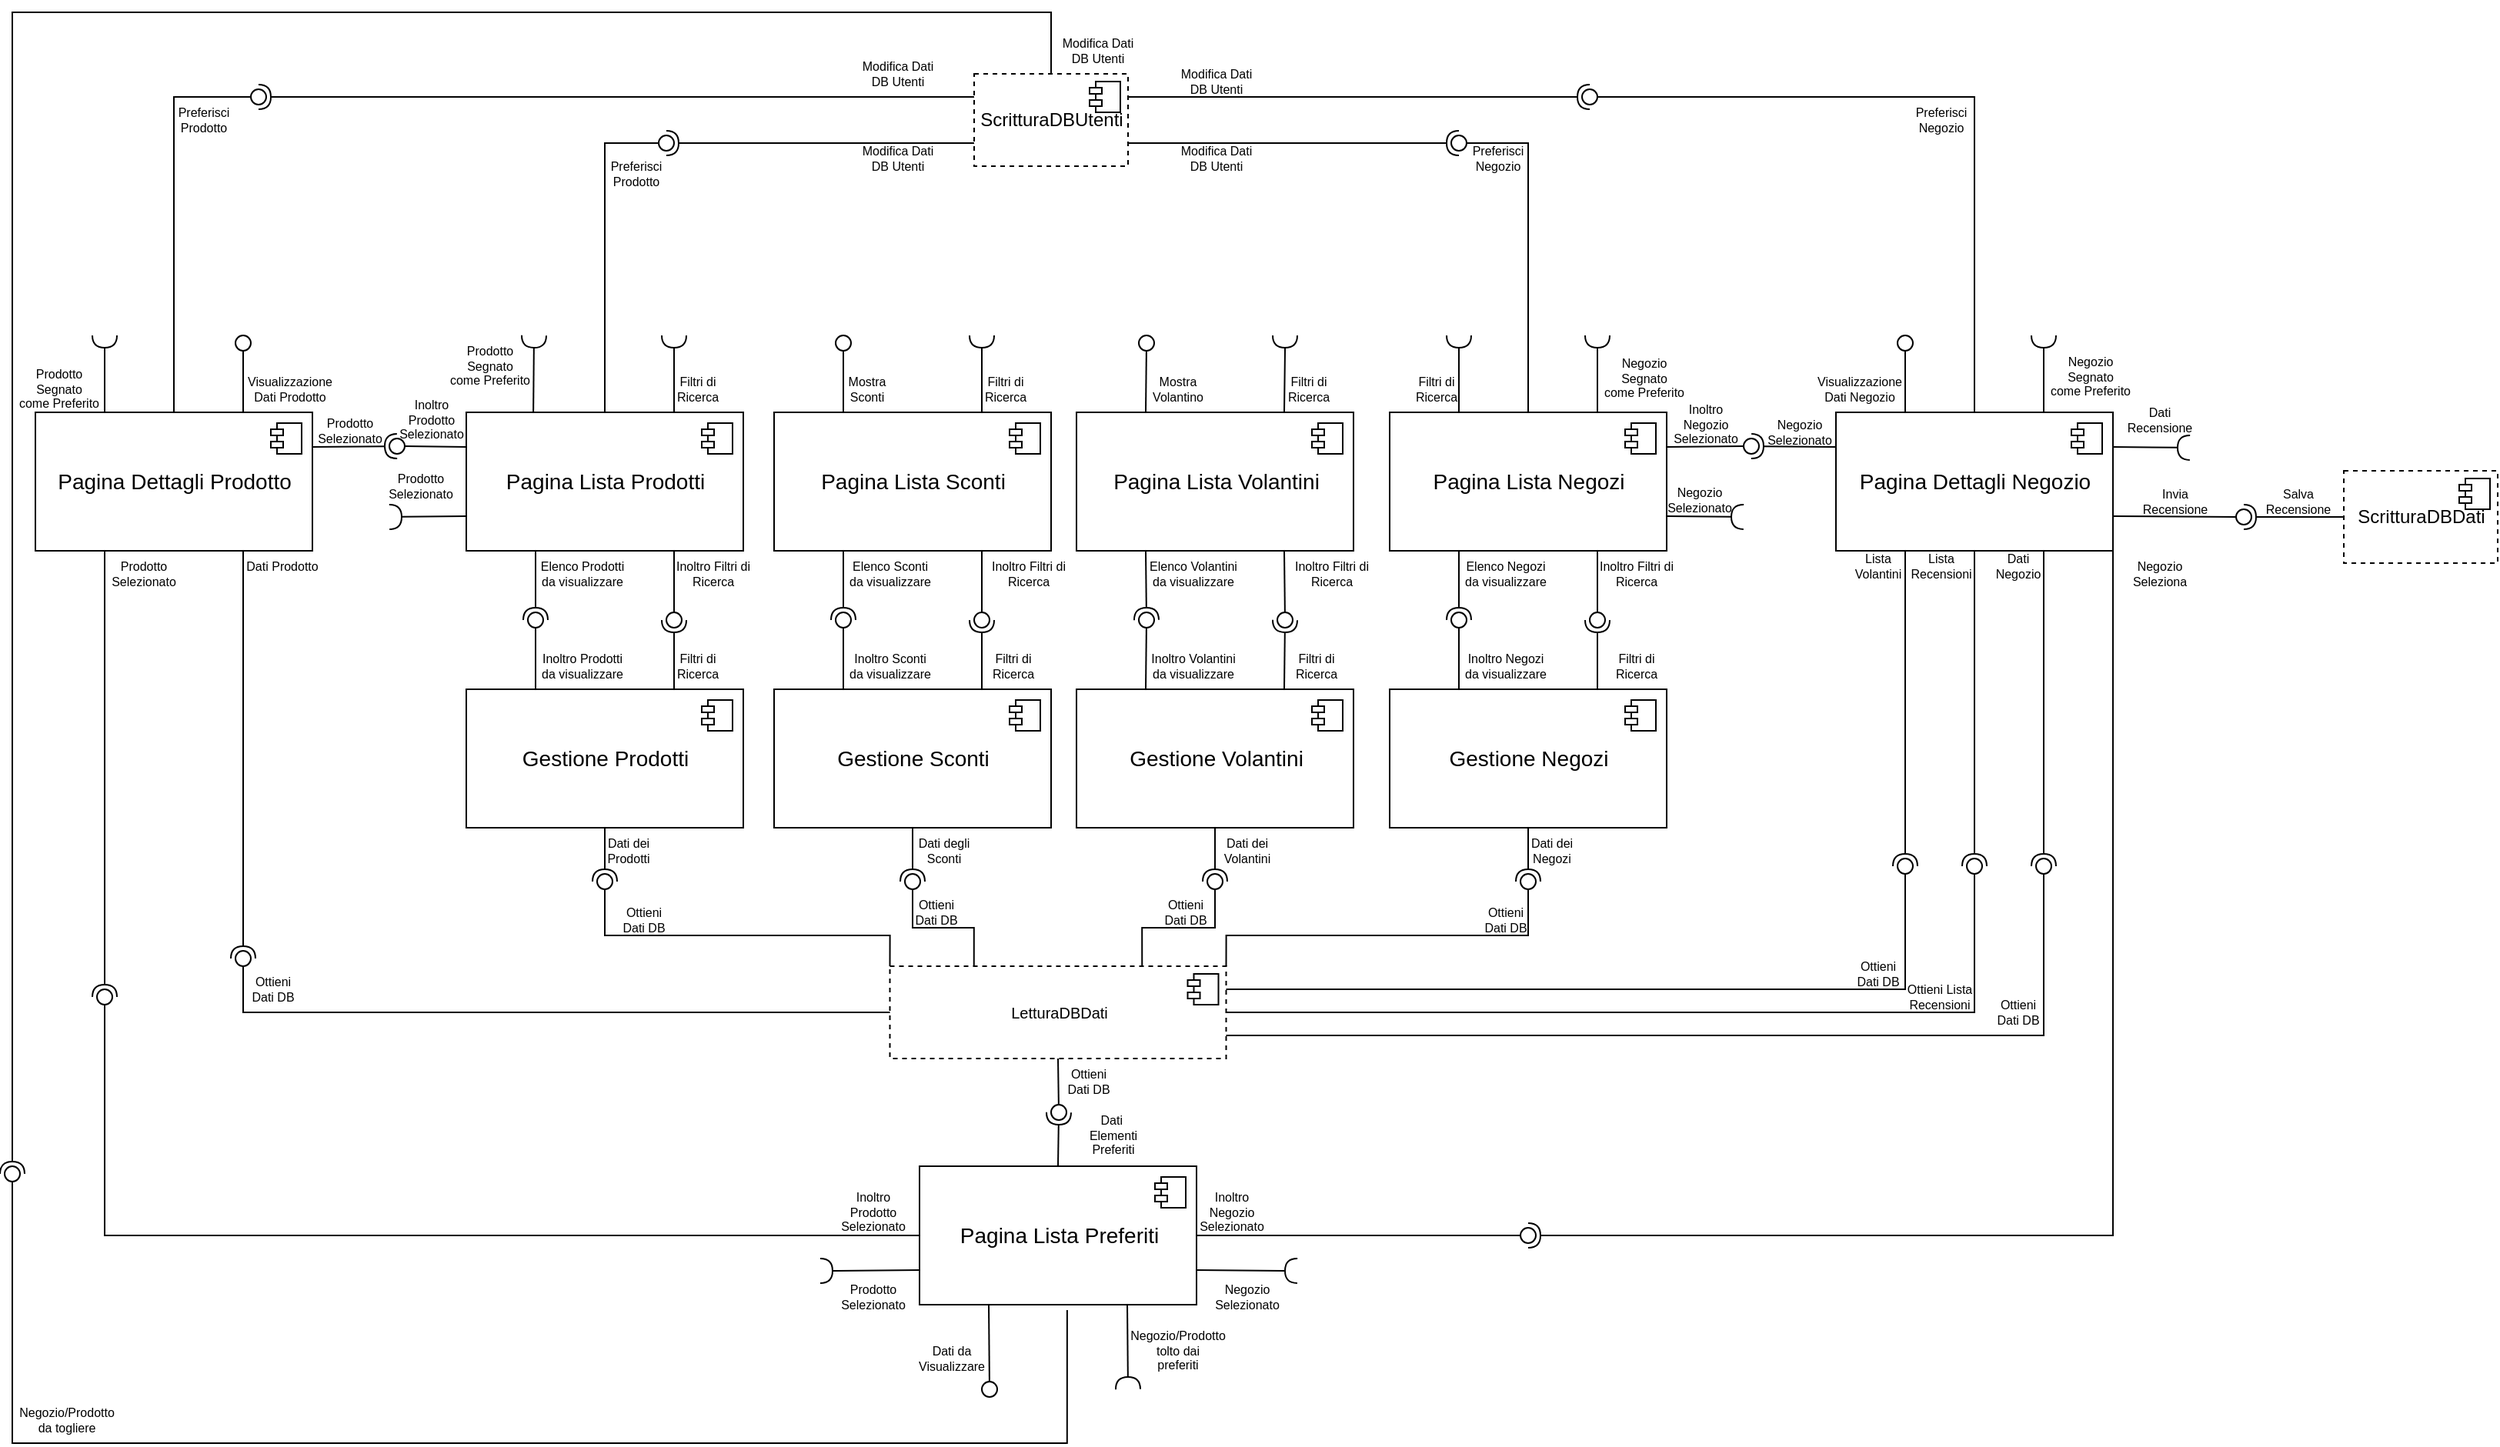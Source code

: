 <mxfile version="14.6.13" type="device"><diagram name="Pagina-1" id="r0RVuna3pJHe9un1B9BG"><mxGraphModel dx="2858" dy="2343" grid="1" gridSize="10" guides="1" tooltips="1" connect="1" arrows="1" fold="1" page="1" pageScale="1" pageWidth="827" pageHeight="1169" math="0" shadow="0"><root><mxCell id="0"/><mxCell id="1" parent="0"/><mxCell id="pQzzpY7RlpIG8Y0a-8AP-548" value="" style="ellipse;whiteSpace=wrap;html=1;align=center;aspect=fixed;fillColor=none;strokeColor=none;resizable=0;perimeter=centerPerimeter;rotatable=0;allowArrows=0;points=[];outlineConnect=1;rounded=0;shadow=0;glass=0;verticalAlign=middle;fontFamily=Helvetica;fontSize=12;fontColor=default;" parent="1" vertex="1"><mxGeometry x="234" y="-290" width="10" height="10" as="geometry"/></mxCell><mxCell id="pQzzpY7RlpIG8Y0a-8AP-557" value="" style="ellipse;whiteSpace=wrap;html=1;align=center;aspect=fixed;fillColor=none;strokeColor=none;resizable=0;perimeter=centerPerimeter;rotatable=0;allowArrows=0;points=[];outlineConnect=1;rounded=0;shadow=0;glass=0;verticalAlign=middle;fontFamily=Helvetica;fontSize=12;fontColor=default;" parent="1" vertex="1"><mxGeometry x="34" y="-280" width="10" height="10" as="geometry"/></mxCell><mxCell id="pQzzpY7RlpIG8Y0a-8AP-571" value="" style="ellipse;whiteSpace=wrap;html=1;align=center;aspect=fixed;fillColor=none;strokeColor=none;resizable=0;perimeter=centerPerimeter;rotatable=0;allowArrows=0;points=[];outlineConnect=1;rounded=0;shadow=0;glass=0;verticalAlign=middle;fontFamily=Helvetica;fontSize=12;fontColor=default;" parent="1" vertex="1"><mxGeometry x="234" y="-280" width="10" height="10" as="geometry"/></mxCell><mxCell id="pQzzpY7RlpIG8Y0a-8AP-575" value="" style="ellipse;whiteSpace=wrap;html=1;align=center;aspect=fixed;fillColor=none;strokeColor=none;resizable=0;perimeter=centerPerimeter;rotatable=0;allowArrows=0;points=[];outlineConnect=1;rounded=0;shadow=0;glass=0;verticalAlign=middle;fontFamily=Helvetica;fontSize=12;fontColor=default;" parent="1" vertex="1"><mxGeometry x="269" y="-225" width="10" height="10" as="geometry"/></mxCell><mxCell id="6fFGdscqZXyY_jrn26m4-31" value="&lt;span style=&quot;font-size: 10px&quot;&gt;LetturaDBDati&lt;br&gt;&lt;/span&gt;" style="html=1;dropTarget=0;dashed=1;" parent="1" vertex="1"><mxGeometry x="285.25" y="-200" width="218.5" height="60" as="geometry"/></mxCell><mxCell id="6fFGdscqZXyY_jrn26m4-32" value="" style="shape=module;jettyWidth=8;jettyHeight=4;" parent="6fFGdscqZXyY_jrn26m4-31" vertex="1"><mxGeometry x="1" width="20" height="20" relative="1" as="geometry"><mxPoint x="-25" y="5" as="offset"/></mxGeometry></mxCell><mxCell id="6fFGdscqZXyY_jrn26m4-33" value="&lt;font style=&quot;font-size: 14px&quot;&gt;Gestione Prodotti&lt;/font&gt;" style="html=1;dropTarget=0;" parent="1" vertex="1"><mxGeometry x="10" y="-380" width="180" height="90" as="geometry"/></mxCell><mxCell id="6fFGdscqZXyY_jrn26m4-34" value="" style="shape=module;jettyWidth=8;jettyHeight=4;" parent="6fFGdscqZXyY_jrn26m4-33" vertex="1"><mxGeometry x="1" width="20" height="20" relative="1" as="geometry"><mxPoint x="-27" y="7" as="offset"/></mxGeometry></mxCell><mxCell id="6fFGdscqZXyY_jrn26m4-35" value="&lt;font style=&quot;font-size: 14px&quot;&gt;Gestione Sconti&lt;/font&gt;" style="html=1;dropTarget=0;" parent="1" vertex="1"><mxGeometry x="210" y="-380" width="180" height="90" as="geometry"/></mxCell><mxCell id="6fFGdscqZXyY_jrn26m4-36" value="" style="shape=module;jettyWidth=8;jettyHeight=4;" parent="6fFGdscqZXyY_jrn26m4-35" vertex="1"><mxGeometry x="1" width="20" height="20" relative="1" as="geometry"><mxPoint x="-27" y="7" as="offset"/></mxGeometry></mxCell><mxCell id="6fFGdscqZXyY_jrn26m4-37" value="&lt;font style=&quot;font-size: 14px&quot;&gt;Gestione Volantini&lt;/font&gt;" style="html=1;dropTarget=0;" parent="1" vertex="1"><mxGeometry x="406.5" y="-380" width="180" height="90" as="geometry"/></mxCell><mxCell id="6fFGdscqZXyY_jrn26m4-38" value="" style="shape=module;jettyWidth=8;jettyHeight=4;" parent="6fFGdscqZXyY_jrn26m4-37" vertex="1"><mxGeometry x="1" width="20" height="20" relative="1" as="geometry"><mxPoint x="-27" y="7" as="offset"/></mxGeometry></mxCell><mxCell id="6fFGdscqZXyY_jrn26m4-40" value="&lt;span style=&quot;font-size: 14px&quot;&gt;Gestione Negozi&lt;/span&gt;" style="html=1;dropTarget=0;" parent="1" vertex="1"><mxGeometry x="610" y="-380" width="180" height="90" as="geometry"/></mxCell><mxCell id="6fFGdscqZXyY_jrn26m4-41" value="" style="shape=module;jettyWidth=8;jettyHeight=4;" parent="6fFGdscqZXyY_jrn26m4-40" vertex="1"><mxGeometry x="1" width="20" height="20" relative="1" as="geometry"><mxPoint x="-27" y="7" as="offset"/></mxGeometry></mxCell><mxCell id="6fFGdscqZXyY_jrn26m4-42" value="" style="rounded=0;orthogonalLoop=1;jettySize=auto;html=1;endArrow=none;endFill=0;edgeStyle=orthogonalEdgeStyle;exitX=0;exitY=0;exitDx=0;exitDy=0;" parent="1" source="6fFGdscqZXyY_jrn26m4-31" target="6fFGdscqZXyY_jrn26m4-44" edge="1"><mxGeometry relative="1" as="geometry"><mxPoint x="250" y="-200" as="sourcePoint"/><Array as="points"><mxPoint x="285" y="-220"/><mxPoint x="100" y="-220"/></Array></mxGeometry></mxCell><mxCell id="6fFGdscqZXyY_jrn26m4-43" value="" style="rounded=0;orthogonalLoop=1;jettySize=auto;html=1;endArrow=halfCircle;endFill=0;entryX=0.5;entryY=0.5;entryDx=0;entryDy=0;endSize=6;strokeWidth=1;exitX=0.5;exitY=1;exitDx=0;exitDy=0;" parent="1" source="6fFGdscqZXyY_jrn26m4-33" target="6fFGdscqZXyY_jrn26m4-44" edge="1"><mxGeometry relative="1" as="geometry"><mxPoint x="350" y="-315" as="sourcePoint"/></mxGeometry></mxCell><mxCell id="6fFGdscqZXyY_jrn26m4-44" value="" style="ellipse;whiteSpace=wrap;html=1;fontFamily=Helvetica;fontSize=12;fontColor=#000000;align=center;strokeColor=#000000;fillColor=#ffffff;points=[];aspect=fixed;resizable=0;" parent="1" vertex="1"><mxGeometry x="95" y="-260" width="10" height="10" as="geometry"/></mxCell><mxCell id="6fFGdscqZXyY_jrn26m4-46" value="" style="rounded=0;orthogonalLoop=1;jettySize=auto;html=1;endArrow=none;endFill=0;exitX=0.25;exitY=0;exitDx=0;exitDy=0;edgeStyle=orthogonalEdgeStyle;" parent="1" source="6fFGdscqZXyY_jrn26m4-31" target="6fFGdscqZXyY_jrn26m4-48" edge="1"><mxGeometry relative="1" as="geometry"><mxPoint x="290" y="-255" as="sourcePoint"/></mxGeometry></mxCell><mxCell id="6fFGdscqZXyY_jrn26m4-47" value="" style="rounded=0;orthogonalLoop=1;jettySize=auto;html=1;endArrow=halfCircle;endFill=0;entryX=0.5;entryY=0.5;entryDx=0;entryDy=0;endSize=6;strokeWidth=1;exitX=0.5;exitY=1;exitDx=0;exitDy=0;" parent="1" source="6fFGdscqZXyY_jrn26m4-35" target="6fFGdscqZXyY_jrn26m4-48" edge="1"><mxGeometry relative="1" as="geometry"><mxPoint x="330" y="-255" as="sourcePoint"/></mxGeometry></mxCell><mxCell id="6fFGdscqZXyY_jrn26m4-48" value="" style="ellipse;whiteSpace=wrap;html=1;fontFamily=Helvetica;fontSize=12;fontColor=#000000;align=center;strokeColor=#000000;fillColor=#ffffff;points=[];aspect=fixed;resizable=0;" parent="1" vertex="1"><mxGeometry x="295" y="-260" width="10" height="10" as="geometry"/></mxCell><mxCell id="6fFGdscqZXyY_jrn26m4-49" value="" style="rounded=0;orthogonalLoop=1;jettySize=auto;html=1;endArrow=none;endFill=0;exitX=0.75;exitY=0;exitDx=0;exitDy=0;edgeStyle=orthogonalEdgeStyle;" parent="1" source="6fFGdscqZXyY_jrn26m4-31" target="6fFGdscqZXyY_jrn26m4-51" edge="1"><mxGeometry relative="1" as="geometry"><mxPoint x="400" y="-265" as="sourcePoint"/></mxGeometry></mxCell><mxCell id="6fFGdscqZXyY_jrn26m4-50" value="" style="rounded=0;orthogonalLoop=1;jettySize=auto;html=1;endArrow=halfCircle;endFill=0;entryX=0.5;entryY=0.5;entryDx=0;entryDy=0;endSize=6;strokeWidth=1;exitX=0.5;exitY=1;exitDx=0;exitDy=0;" parent="1" source="6fFGdscqZXyY_jrn26m4-37" target="6fFGdscqZXyY_jrn26m4-51" edge="1"><mxGeometry relative="1" as="geometry"><mxPoint x="440" y="-265" as="sourcePoint"/></mxGeometry></mxCell><mxCell id="6fFGdscqZXyY_jrn26m4-51" value="" style="ellipse;whiteSpace=wrap;html=1;fontFamily=Helvetica;fontSize=12;fontColor=#000000;align=center;strokeColor=#000000;fillColor=#ffffff;points=[];aspect=fixed;resizable=0;" parent="1" vertex="1"><mxGeometry x="491.5" y="-260" width="10" height="10" as="geometry"/></mxCell><mxCell id="6fFGdscqZXyY_jrn26m4-52" value="" style="rounded=0;orthogonalLoop=1;jettySize=auto;html=1;endArrow=none;endFill=0;exitX=1;exitY=0;exitDx=0;exitDy=0;edgeStyle=orthogonalEdgeStyle;" parent="1" source="6fFGdscqZXyY_jrn26m4-31" target="6fFGdscqZXyY_jrn26m4-54" edge="1"><mxGeometry relative="1" as="geometry"><mxPoint x="420" y="-245" as="sourcePoint"/><Array as="points"><mxPoint x="504" y="-220"/><mxPoint x="700" y="-220"/></Array></mxGeometry></mxCell><mxCell id="6fFGdscqZXyY_jrn26m4-53" value="" style="rounded=0;orthogonalLoop=1;jettySize=auto;html=1;endArrow=halfCircle;endFill=0;entryX=0.5;entryY=0.5;entryDx=0;entryDy=0;endSize=6;strokeWidth=1;exitX=0.5;exitY=1;exitDx=0;exitDy=0;" parent="1" source="6fFGdscqZXyY_jrn26m4-40" target="6fFGdscqZXyY_jrn26m4-54" edge="1"><mxGeometry relative="1" as="geometry"><mxPoint x="460" y="-245" as="sourcePoint"/></mxGeometry></mxCell><mxCell id="6fFGdscqZXyY_jrn26m4-54" value="" style="ellipse;whiteSpace=wrap;html=1;fontFamily=Helvetica;fontSize=12;fontColor=#000000;align=center;strokeColor=#000000;fillColor=#ffffff;points=[];aspect=fixed;resizable=0;" parent="1" vertex="1"><mxGeometry x="695" y="-260" width="10" height="10" as="geometry"/></mxCell><mxCell id="6fFGdscqZXyY_jrn26m4-55" value="&lt;font style=&quot;font-size: 14px&quot;&gt;Pagina Lista Prodotti&lt;/font&gt;" style="html=1;dropTarget=0;" parent="1" vertex="1"><mxGeometry x="10" y="-560" width="180" height="90" as="geometry"/></mxCell><mxCell id="6fFGdscqZXyY_jrn26m4-56" value="" style="shape=module;jettyWidth=8;jettyHeight=4;" parent="6fFGdscqZXyY_jrn26m4-55" vertex="1"><mxGeometry x="1" width="20" height="20" relative="1" as="geometry"><mxPoint x="-27" y="7" as="offset"/></mxGeometry></mxCell><mxCell id="6fFGdscqZXyY_jrn26m4-57" value="&lt;font style=&quot;font-size: 14px&quot;&gt;Pagina Lista Sconti&lt;/font&gt;" style="html=1;dropTarget=0;" parent="1" vertex="1"><mxGeometry x="210" y="-560" width="180" height="90" as="geometry"/></mxCell><mxCell id="6fFGdscqZXyY_jrn26m4-58" value="" style="shape=module;jettyWidth=8;jettyHeight=4;" parent="6fFGdscqZXyY_jrn26m4-57" vertex="1"><mxGeometry x="1" width="20" height="20" relative="1" as="geometry"><mxPoint x="-27" y="7" as="offset"/></mxGeometry></mxCell><mxCell id="6fFGdscqZXyY_jrn26m4-59" value="&lt;font style=&quot;font-size: 14px&quot;&gt;Pagina Lista Volantini&lt;/font&gt;" style="html=1;dropTarget=0;" parent="1" vertex="1"><mxGeometry x="406.5" y="-560" width="180" height="90" as="geometry"/></mxCell><mxCell id="6fFGdscqZXyY_jrn26m4-60" value="" style="shape=module;jettyWidth=8;jettyHeight=4;" parent="6fFGdscqZXyY_jrn26m4-59" vertex="1"><mxGeometry x="1" width="20" height="20" relative="1" as="geometry"><mxPoint x="-27" y="7" as="offset"/></mxGeometry></mxCell><mxCell id="6fFGdscqZXyY_jrn26m4-61" value="&lt;font style=&quot;font-size: 14px&quot;&gt;Pagina Lista Negozi&lt;/font&gt;" style="html=1;dropTarget=0;" parent="1" vertex="1"><mxGeometry x="610" y="-560" width="180" height="90" as="geometry"/></mxCell><mxCell id="6fFGdscqZXyY_jrn26m4-62" value="" style="shape=module;jettyWidth=8;jettyHeight=4;" parent="6fFGdscqZXyY_jrn26m4-61" vertex="1"><mxGeometry x="1" width="20" height="20" relative="1" as="geometry"><mxPoint x="-27" y="7" as="offset"/></mxGeometry></mxCell><mxCell id="6fFGdscqZXyY_jrn26m4-63" value="&lt;font style=&quot;font-size: 14px&quot;&gt;Pagina Dettagli Prodotto&lt;/font&gt;" style="html=1;dropTarget=0;" parent="1" vertex="1"><mxGeometry x="-270" y="-560" width="180" height="90" as="geometry"/></mxCell><mxCell id="6fFGdscqZXyY_jrn26m4-64" value="" style="shape=module;jettyWidth=8;jettyHeight=4;" parent="6fFGdscqZXyY_jrn26m4-63" vertex="1"><mxGeometry x="1" width="20" height="20" relative="1" as="geometry"><mxPoint x="-27" y="7" as="offset"/></mxGeometry></mxCell><mxCell id="6fFGdscqZXyY_jrn26m4-65" value="&lt;font style=&quot;font-size: 14px&quot;&gt;Pagina Dettagli Negozio&lt;/font&gt;" style="html=1;dropTarget=0;" parent="1" vertex="1"><mxGeometry x="900" y="-560" width="180" height="90" as="geometry"/></mxCell><mxCell id="6fFGdscqZXyY_jrn26m4-66" value="" style="shape=module;jettyWidth=8;jettyHeight=4;" parent="6fFGdscqZXyY_jrn26m4-65" vertex="1"><mxGeometry x="1" width="20" height="20" relative="1" as="geometry"><mxPoint x="-27" y="7" as="offset"/></mxGeometry></mxCell><mxCell id="6fFGdscqZXyY_jrn26m4-67" value="" style="rounded=0;orthogonalLoop=1;jettySize=auto;html=1;endArrow=none;endFill=0;exitX=0.75;exitY=1;exitDx=0;exitDy=0;" parent="1" source="6fFGdscqZXyY_jrn26m4-55" target="6fFGdscqZXyY_jrn26m4-69" edge="1"><mxGeometry relative="1" as="geometry"><mxPoint x="210" y="-475" as="sourcePoint"/></mxGeometry></mxCell><mxCell id="6fFGdscqZXyY_jrn26m4-68" value="" style="rounded=0;orthogonalLoop=1;jettySize=auto;html=1;endArrow=halfCircle;endFill=0;entryX=0.5;entryY=0.5;entryDx=0;entryDy=0;endSize=6;strokeWidth=1;exitX=0.75;exitY=0;exitDx=0;exitDy=0;" parent="1" source="6fFGdscqZXyY_jrn26m4-33" target="6fFGdscqZXyY_jrn26m4-69" edge="1"><mxGeometry relative="1" as="geometry"><mxPoint x="250" y="-475" as="sourcePoint"/></mxGeometry></mxCell><mxCell id="6fFGdscqZXyY_jrn26m4-69" value="" style="ellipse;whiteSpace=wrap;html=1;fontFamily=Helvetica;fontSize=12;fontColor=#000000;align=center;strokeColor=#000000;fillColor=#ffffff;points=[];aspect=fixed;resizable=0;" parent="1" vertex="1"><mxGeometry x="140" y="-430" width="10" height="10" as="geometry"/></mxCell><mxCell id="6fFGdscqZXyY_jrn26m4-70" value="" style="rounded=0;orthogonalLoop=1;jettySize=auto;html=1;endArrow=none;endFill=0;exitX=0.25;exitY=0;exitDx=0;exitDy=0;" parent="1" source="6fFGdscqZXyY_jrn26m4-33" target="6fFGdscqZXyY_jrn26m4-72" edge="1"><mxGeometry relative="1" as="geometry"><mxPoint x="120" y="-465" as="sourcePoint"/></mxGeometry></mxCell><mxCell id="6fFGdscqZXyY_jrn26m4-71" value="" style="rounded=0;orthogonalLoop=1;jettySize=auto;html=1;endArrow=halfCircle;endFill=0;entryX=0.5;entryY=0.5;entryDx=0;entryDy=0;endSize=6;strokeWidth=1;exitX=0.25;exitY=1;exitDx=0;exitDy=0;" parent="1" source="6fFGdscqZXyY_jrn26m4-55" target="6fFGdscqZXyY_jrn26m4-72" edge="1"><mxGeometry relative="1" as="geometry"><mxPoint x="160" y="-465" as="sourcePoint"/></mxGeometry></mxCell><mxCell id="6fFGdscqZXyY_jrn26m4-72" value="" style="ellipse;whiteSpace=wrap;html=1;fontFamily=Helvetica;fontSize=12;fontColor=#000000;align=center;strokeColor=#000000;fillColor=#ffffff;points=[];aspect=fixed;resizable=0;" parent="1" vertex="1"><mxGeometry x="50" y="-430" width="10" height="10" as="geometry"/></mxCell><mxCell id="6fFGdscqZXyY_jrn26m4-74" value="Filtri di&lt;br style=&quot;font-size: 8px;&quot;&gt;Ricerca" style="text;html=1;align=center;verticalAlign=middle;resizable=0;points=[];autosize=1;strokeColor=none;fontSize=8;spacing=0;" parent="1" vertex="1"><mxGeometry x="140" y="-410" width="40" height="30" as="geometry"/></mxCell><mxCell id="6fFGdscqZXyY_jrn26m4-75" value="Dati dei&lt;br&gt;Prodotti" style="text;html=1;align=center;verticalAlign=middle;resizable=0;points=[];autosize=1;strokeColor=none;fontSize=8;spacing=0;" parent="1" vertex="1"><mxGeometry x="95" y="-290" width="40" height="30" as="geometry"/></mxCell><mxCell id="6fFGdscqZXyY_jrn26m4-76" value="Inoltro Prodotti&lt;br&gt;da visualizzare" style="text;html=1;align=center;verticalAlign=middle;resizable=0;points=[];autosize=1;strokeColor=none;fontSize=8;spacing=0;" parent="1" vertex="1"><mxGeometry x="50" y="-410" width="70" height="30" as="geometry"/></mxCell><mxCell id="6fFGdscqZXyY_jrn26m4-77" value="Elenco Prodotti&lt;br&gt;da visualizzare" style="text;html=1;align=center;verticalAlign=middle;resizable=0;points=[];autosize=1;strokeColor=none;fontSize=8;spacing=0;" parent="1" vertex="1"><mxGeometry x="50" y="-470" width="70" height="30" as="geometry"/></mxCell><mxCell id="6fFGdscqZXyY_jrn26m4-78" value="Inoltro Filtri di&lt;br style=&quot;font-size: 8px&quot;&gt;Ricerca" style="text;html=1;align=center;verticalAlign=middle;resizable=0;points=[];autosize=1;strokeColor=none;fontSize=8;spacing=0;" parent="1" vertex="1"><mxGeometry x="140" y="-470" width="60" height="30" as="geometry"/></mxCell><mxCell id="6fFGdscqZXyY_jrn26m4-80" value="" style="rounded=0;orthogonalLoop=1;jettySize=auto;html=1;endArrow=halfCircle;endFill=0;endSize=6;strokeWidth=1;fontSize=8;exitX=0.75;exitY=0;exitDx=0;exitDy=0;" parent="1" source="6fFGdscqZXyY_jrn26m4-55" edge="1"><mxGeometry relative="1" as="geometry"><mxPoint x="110" y="-505" as="sourcePoint"/><mxPoint x="145" y="-610" as="targetPoint"/></mxGeometry></mxCell><mxCell id="6fFGdscqZXyY_jrn26m4-82" value="Filtri di&lt;br style=&quot;font-size: 8px;&quot;&gt;Ricerca" style="text;html=1;align=center;verticalAlign=middle;resizable=0;points=[];autosize=1;strokeColor=none;fontSize=8;spacing=0;" parent="1" vertex="1"><mxGeometry x="140" y="-590" width="40" height="30" as="geometry"/></mxCell><mxCell id="6fFGdscqZXyY_jrn26m4-83" value="" style="rounded=0;orthogonalLoop=1;jettySize=auto;html=1;endArrow=none;endFill=0;fontSize=8;exitX=0;exitY=0.25;exitDx=0;exitDy=0;" parent="1" source="6fFGdscqZXyY_jrn26m4-55" target="6fFGdscqZXyY_jrn26m4-85" edge="1"><mxGeometry relative="1" as="geometry"><mxPoint x="-10" y="-505" as="sourcePoint"/></mxGeometry></mxCell><mxCell id="6fFGdscqZXyY_jrn26m4-84" value="" style="rounded=0;orthogonalLoop=1;jettySize=auto;html=1;endArrow=halfCircle;endFill=0;entryX=0.5;entryY=0.5;entryDx=0;entryDy=0;endSize=6;strokeWidth=1;fontSize=8;exitX=1;exitY=0.25;exitDx=0;exitDy=0;" parent="1" source="6fFGdscqZXyY_jrn26m4-63" target="6fFGdscqZXyY_jrn26m4-85" edge="1"><mxGeometry relative="1" as="geometry"><mxPoint x="30" y="-505" as="sourcePoint"/></mxGeometry></mxCell><mxCell id="6fFGdscqZXyY_jrn26m4-85" value="" style="ellipse;whiteSpace=wrap;html=1;fontFamily=Helvetica;fontSize=12;fontColor=#000000;align=center;strokeColor=#000000;fillColor=#ffffff;points=[];aspect=fixed;resizable=0;" parent="1" vertex="1"><mxGeometry x="-40" y="-543" width="10" height="10" as="geometry"/></mxCell><mxCell id="6fFGdscqZXyY_jrn26m4-86" value="Inoltro&lt;br&gt;Prodotto&lt;br&gt;Selezionato" style="text;html=1;align=center;verticalAlign=middle;resizable=0;points=[];autosize=1;strokeColor=none;fontSize=8;" parent="1" vertex="1"><mxGeometry x="-43" y="-575" width="60" height="40" as="geometry"/></mxCell><mxCell id="6fFGdscqZXyY_jrn26m4-88" value="Prodotto&lt;br&gt;Selezionato" style="text;html=1;align=center;verticalAlign=middle;resizable=0;points=[];autosize=1;strokeColor=none;fontSize=8;spacing=0;" parent="1" vertex="1"><mxGeometry x="-50" y="-527" width="60" height="30" as="geometry"/></mxCell><mxCell id="6fFGdscqZXyY_jrn26m4-89" value="" style="rounded=0;orthogonalLoop=1;jettySize=auto;html=1;endArrow=none;endFill=0;fontSize=8;exitX=0;exitY=0.5;exitDx=0;exitDy=0;edgeStyle=orthogonalEdgeStyle;" parent="1" source="6fFGdscqZXyY_jrn26m4-31" target="6fFGdscqZXyY_jrn26m4-91" edge="1"><mxGeometry relative="1" as="geometry"><mxPoint x="-80" y="-335" as="sourcePoint"/><Array as="points"><mxPoint x="-135" y="-170"/></Array></mxGeometry></mxCell><mxCell id="6fFGdscqZXyY_jrn26m4-90" value="" style="rounded=0;orthogonalLoop=1;jettySize=auto;html=1;endArrow=halfCircle;endFill=0;entryX=0.5;entryY=0.5;entryDx=0;entryDy=0;endSize=6;strokeWidth=1;fontSize=8;exitX=0.75;exitY=1;exitDx=0;exitDy=0;" parent="1" source="6fFGdscqZXyY_jrn26m4-63" target="6fFGdscqZXyY_jrn26m4-91" edge="1"><mxGeometry relative="1" as="geometry"><mxPoint x="-40" y="-335" as="sourcePoint"/></mxGeometry></mxCell><mxCell id="6fFGdscqZXyY_jrn26m4-91" value="" style="ellipse;whiteSpace=wrap;html=1;fontFamily=Helvetica;fontSize=12;fontColor=#000000;align=center;strokeColor=#000000;fillColor=#ffffff;points=[];aspect=fixed;resizable=0;" parent="1" vertex="1"><mxGeometry x="-140" y="-210" width="10" height="10" as="geometry"/></mxCell><mxCell id="6fFGdscqZXyY_jrn26m4-92" value="Dati Prodotto" style="text;html=1;align=center;verticalAlign=middle;resizable=0;points=[];autosize=1;strokeColor=none;fontSize=8;" parent="1" vertex="1"><mxGeometry x="-140" y="-470" width="60" height="20" as="geometry"/></mxCell><mxCell id="6fFGdscqZXyY_jrn26m4-93" value="" style="rounded=0;orthogonalLoop=1;jettySize=auto;html=1;endArrow=none;endFill=0;fontSize=8;exitX=0.75;exitY=0;exitDx=0;exitDy=0;" parent="1" source="6fFGdscqZXyY_jrn26m4-63" target="6fFGdscqZXyY_jrn26m4-95" edge="1"><mxGeometry relative="1" as="geometry"><mxPoint x="-110" y="-595" as="sourcePoint"/></mxGeometry></mxCell><mxCell id="6fFGdscqZXyY_jrn26m4-95" value="" style="ellipse;whiteSpace=wrap;html=1;fontFamily=Helvetica;fontSize=12;fontColor=#000000;align=center;strokeColor=#000000;fillColor=#ffffff;points=[];aspect=fixed;resizable=0;" parent="1" vertex="1"><mxGeometry x="-140" y="-610" width="10" height="10" as="geometry"/></mxCell><mxCell id="6fFGdscqZXyY_jrn26m4-96" value="Visualizzazione&lt;br&gt;Dati Prodotto" style="text;html=1;align=center;verticalAlign=middle;resizable=0;points=[];autosize=1;strokeColor=none;fontSize=8;" parent="1" vertex="1"><mxGeometry x="-140" y="-590" width="70" height="30" as="geometry"/></mxCell><mxCell id="6fFGdscqZXyY_jrn26m4-97" value="Dati dei&lt;br&gt;Negozi" style="text;html=1;align=center;verticalAlign=middle;resizable=0;points=[];autosize=1;strokeColor=none;fontSize=8;" parent="1" vertex="1"><mxGeometry x="695" y="-290" width="40" height="30" as="geometry"/></mxCell><mxCell id="6fFGdscqZXyY_jrn26m4-98" value="" style="rounded=0;orthogonalLoop=1;jettySize=auto;html=1;endArrow=none;endFill=0;fontSize=8;exitX=0.25;exitY=0;exitDx=0;exitDy=0;" parent="1" source="6fFGdscqZXyY_jrn26m4-40" target="6fFGdscqZXyY_jrn26m4-100" edge="1"><mxGeometry relative="1" as="geometry"><mxPoint x="490" y="-375" as="sourcePoint"/></mxGeometry></mxCell><mxCell id="6fFGdscqZXyY_jrn26m4-99" value="" style="rounded=0;orthogonalLoop=1;jettySize=auto;html=1;endArrow=halfCircle;endFill=0;entryX=0.5;entryY=0.5;entryDx=0;entryDy=0;endSize=6;strokeWidth=1;fontSize=8;exitX=0.25;exitY=1;exitDx=0;exitDy=0;" parent="1" source="6fFGdscqZXyY_jrn26m4-61" target="6fFGdscqZXyY_jrn26m4-100" edge="1"><mxGeometry relative="1" as="geometry"><mxPoint x="530" y="-375" as="sourcePoint"/></mxGeometry></mxCell><mxCell id="6fFGdscqZXyY_jrn26m4-100" value="" style="ellipse;whiteSpace=wrap;html=1;fontFamily=Helvetica;fontSize=12;fontColor=#000000;align=center;strokeColor=#000000;fillColor=#ffffff;points=[];aspect=fixed;resizable=0;" parent="1" vertex="1"><mxGeometry x="650" y="-430" width="10" height="10" as="geometry"/></mxCell><mxCell id="6fFGdscqZXyY_jrn26m4-104" value="" style="rounded=0;orthogonalLoop=1;jettySize=auto;html=1;endArrow=none;endFill=0;fontSize=8;exitX=0.75;exitY=1;exitDx=0;exitDy=0;" parent="1" source="6fFGdscqZXyY_jrn26m4-61" target="6fFGdscqZXyY_jrn26m4-106" edge="1"><mxGeometry relative="1" as="geometry"><mxPoint x="610" y="-405" as="sourcePoint"/></mxGeometry></mxCell><mxCell id="6fFGdscqZXyY_jrn26m4-105" value="" style="rounded=0;orthogonalLoop=1;jettySize=auto;html=1;endArrow=halfCircle;endFill=0;entryX=0.5;entryY=0.5;entryDx=0;entryDy=0;endSize=6;strokeWidth=1;fontSize=8;exitX=0.75;exitY=0;exitDx=0;exitDy=0;" parent="1" source="6fFGdscqZXyY_jrn26m4-40" target="6fFGdscqZXyY_jrn26m4-106" edge="1"><mxGeometry relative="1" as="geometry"><mxPoint x="650" y="-405" as="sourcePoint"/></mxGeometry></mxCell><mxCell id="6fFGdscqZXyY_jrn26m4-106" value="" style="ellipse;whiteSpace=wrap;html=1;fontFamily=Helvetica;fontSize=12;fontColor=#000000;align=center;strokeColor=#000000;fillColor=#ffffff;points=[];aspect=fixed;resizable=0;" parent="1" vertex="1"><mxGeometry x="740" y="-430" width="10" height="10" as="geometry"/></mxCell><mxCell id="6fFGdscqZXyY_jrn26m4-107" value="Filtri di&lt;br style=&quot;font-size: 8px;&quot;&gt;Ricerca" style="text;html=1;align=center;verticalAlign=middle;resizable=0;points=[];autosize=1;strokeColor=none;fontSize=8;spacing=0;" parent="1" vertex="1"><mxGeometry x="750" y="-410" width="40" height="30" as="geometry"/></mxCell><mxCell id="6fFGdscqZXyY_jrn26m4-108" value="Inoltro Filtri di&lt;br style=&quot;font-size: 8px&quot;&gt;Ricerca" style="text;html=1;align=center;verticalAlign=middle;resizable=0;points=[];autosize=1;strokeColor=none;fontSize=8;spacing=0;" parent="1" vertex="1"><mxGeometry x="740" y="-470" width="60" height="30" as="geometry"/></mxCell><mxCell id="6fFGdscqZXyY_jrn26m4-109" value="Inoltro Negozi&lt;br&gt;da visualizzare" style="text;html=1;align=center;verticalAlign=middle;resizable=0;points=[];autosize=1;strokeColor=none;fontSize=8;spacing=0;" parent="1" vertex="1"><mxGeometry x="650" y="-410" width="70" height="30" as="geometry"/></mxCell><mxCell id="6fFGdscqZXyY_jrn26m4-110" value="Elenco Negozi&lt;br&gt;da visualizzare" style="text;html=1;align=center;verticalAlign=middle;resizable=0;points=[];autosize=1;strokeColor=none;fontSize=8;spacing=0;" parent="1" vertex="1"><mxGeometry x="650" y="-470" width="70" height="30" as="geometry"/></mxCell><mxCell id="6fFGdscqZXyY_jrn26m4-111" value="" style="rounded=0;orthogonalLoop=1;jettySize=auto;html=1;endArrow=halfCircle;endFill=0;endSize=6;strokeWidth=1;fontSize=8;exitX=0.25;exitY=0;exitDx=0;exitDy=0;" parent="1" source="6fFGdscqZXyY_jrn26m4-61" edge="1"><mxGeometry relative="1" as="geometry"><mxPoint x="654.76" y="-570" as="sourcePoint"/><mxPoint x="655" y="-610" as="targetPoint"/><Array as="points"><mxPoint x="655" y="-600"/></Array></mxGeometry></mxCell><mxCell id="6fFGdscqZXyY_jrn26m4-112" value="" style="rounded=0;orthogonalLoop=1;jettySize=auto;html=1;endArrow=halfCircle;endFill=0;endSize=6;strokeWidth=1;fontSize=8;exitX=1;exitY=0.75;exitDx=0;exitDy=0;" parent="1" source="6fFGdscqZXyY_jrn26m4-61" edge="1"><mxGeometry relative="1" as="geometry"><mxPoint x="749.72" y="-570" as="sourcePoint"/><mxPoint x="840" y="-492" as="targetPoint"/></mxGeometry></mxCell><mxCell id="6fFGdscqZXyY_jrn26m4-113" value="Filtri di&lt;br style=&quot;font-size: 8px;&quot;&gt;Ricerca" style="text;html=1;align=center;verticalAlign=middle;resizable=0;points=[];autosize=1;strokeColor=none;fontSize=8;spacing=0;" parent="1" vertex="1"><mxGeometry x="620" y="-590" width="40" height="30" as="geometry"/></mxCell><mxCell id="6fFGdscqZXyY_jrn26m4-114" value="Negozio&lt;br&gt;Selezionato" style="text;html=1;align=center;verticalAlign=middle;resizable=0;points=[];autosize=1;strokeColor=none;fontSize=8;spacing=0;" parent="1" vertex="1"><mxGeometry x="781" y="-518" width="60" height="30" as="geometry"/></mxCell><mxCell id="6fFGdscqZXyY_jrn26m4-115" value="Prodotto&lt;br&gt;Selezionato" style="text;html=1;align=center;verticalAlign=middle;resizable=0;points=[];autosize=1;strokeColor=none;fontSize=8;" parent="1" vertex="1"><mxGeometry x="-96" y="-563" width="60" height="30" as="geometry"/></mxCell><mxCell id="6fFGdscqZXyY_jrn26m4-116" value="" style="rounded=0;orthogonalLoop=1;jettySize=auto;html=1;endArrow=none;endFill=0;fontSize=8;exitX=1;exitY=0.25;exitDx=0;exitDy=0;" parent="1" source="6fFGdscqZXyY_jrn26m4-61" target="6fFGdscqZXyY_jrn26m4-118" edge="1"><mxGeometry relative="1" as="geometry"><mxPoint x="740" y="-485" as="sourcePoint"/></mxGeometry></mxCell><mxCell id="6fFGdscqZXyY_jrn26m4-117" value="" style="rounded=0;orthogonalLoop=1;jettySize=auto;html=1;endArrow=halfCircle;endFill=0;entryX=0.5;entryY=0.5;entryDx=0;entryDy=0;endSize=6;strokeWidth=1;fontSize=8;exitX=0;exitY=0.25;exitDx=0;exitDy=0;" parent="1" source="6fFGdscqZXyY_jrn26m4-65" target="6fFGdscqZXyY_jrn26m4-118" edge="1"><mxGeometry relative="1" as="geometry"><mxPoint x="780" y="-485" as="sourcePoint"/></mxGeometry></mxCell><mxCell id="6fFGdscqZXyY_jrn26m4-118" value="" style="ellipse;whiteSpace=wrap;html=1;fontFamily=Helvetica;fontSize=12;fontColor=#000000;align=center;strokeColor=#000000;fillColor=#ffffff;points=[];aspect=fixed;resizable=0;" parent="1" vertex="1"><mxGeometry x="840" y="-543" width="10" height="10" as="geometry"/></mxCell><mxCell id="6fFGdscqZXyY_jrn26m4-119" value="Inoltro&lt;br&gt;Negozio&lt;br&gt;Selezionato" style="text;html=1;align=center;verticalAlign=middle;resizable=0;points=[];autosize=1;strokeColor=none;fontSize=8;" parent="1" vertex="1"><mxGeometry x="785" y="-572" width="60" height="40" as="geometry"/></mxCell><mxCell id="6fFGdscqZXyY_jrn26m4-120" value="Negozio&lt;br&gt;Selezionato" style="text;html=1;align=center;verticalAlign=middle;resizable=0;points=[];autosize=1;strokeColor=none;fontSize=8;" parent="1" vertex="1"><mxGeometry x="846" y="-562" width="60" height="30" as="geometry"/></mxCell><mxCell id="6fFGdscqZXyY_jrn26m4-121" value="" style="rounded=0;orthogonalLoop=1;jettySize=auto;html=1;endArrow=none;endFill=0;fontSize=8;edgeStyle=orthogonalEdgeStyle;exitX=1;exitY=0.25;exitDx=0;exitDy=0;" parent="1" source="6fFGdscqZXyY_jrn26m4-31" target="6fFGdscqZXyY_jrn26m4-123" edge="1"><mxGeometry relative="1" as="geometry"><mxPoint x="500" y="-200" as="sourcePoint"/><Array as="points"><mxPoint x="945" y="-185"/></Array></mxGeometry></mxCell><mxCell id="6fFGdscqZXyY_jrn26m4-122" value="" style="rounded=0;orthogonalLoop=1;jettySize=auto;html=1;endArrow=halfCircle;endFill=0;entryX=0.5;entryY=0.5;entryDx=0;entryDy=0;endSize=6;strokeWidth=1;fontSize=8;exitX=0.25;exitY=1;exitDx=0;exitDy=0;" parent="1" source="6fFGdscqZXyY_jrn26m4-65" target="6fFGdscqZXyY_jrn26m4-123" edge="1"><mxGeometry relative="1" as="geometry"><mxPoint x="920" y="-405" as="sourcePoint"/></mxGeometry></mxCell><mxCell id="6fFGdscqZXyY_jrn26m4-123" value="" style="ellipse;whiteSpace=wrap;html=1;fontFamily=Helvetica;fontSize=12;fontColor=#000000;align=center;strokeColor=#000000;fillColor=#ffffff;points=[];aspect=fixed;resizable=0;" parent="1" vertex="1"><mxGeometry x="940" y="-270" width="10" height="10" as="geometry"/></mxCell><mxCell id="6fFGdscqZXyY_jrn26m4-124" value="" style="rounded=0;orthogonalLoop=1;jettySize=auto;html=1;endArrow=none;endFill=0;fontSize=8;edgeStyle=orthogonalEdgeStyle;exitX=1;exitY=0.5;exitDx=0;exitDy=0;" parent="1" source="6fFGdscqZXyY_jrn26m4-31" target="6fFGdscqZXyY_jrn26m4-126" edge="1"><mxGeometry relative="1" as="geometry"><mxPoint x="510" y="-190" as="sourcePoint"/><Array as="points"><mxPoint x="990" y="-170"/></Array></mxGeometry></mxCell><mxCell id="6fFGdscqZXyY_jrn26m4-125" value="" style="rounded=0;orthogonalLoop=1;jettySize=auto;html=1;endArrow=halfCircle;endFill=0;entryX=0.5;entryY=0.5;entryDx=0;entryDy=0;endSize=6;strokeWidth=1;fontSize=8;exitX=0.5;exitY=1;exitDx=0;exitDy=0;" parent="1" source="6fFGdscqZXyY_jrn26m4-65" target="6fFGdscqZXyY_jrn26m4-126" edge="1"><mxGeometry relative="1" as="geometry"><mxPoint x="955" y="-460" as="sourcePoint"/></mxGeometry></mxCell><mxCell id="6fFGdscqZXyY_jrn26m4-126" value="" style="ellipse;whiteSpace=wrap;html=1;fontFamily=Helvetica;fontSize=12;fontColor=#000000;align=center;strokeColor=#000000;fillColor=#ffffff;points=[];aspect=fixed;resizable=0;" parent="1" vertex="1"><mxGeometry x="985" y="-270" width="10" height="10" as="geometry"/></mxCell><mxCell id="6fFGdscqZXyY_jrn26m4-127" value="" style="rounded=0;orthogonalLoop=1;jettySize=auto;html=1;endArrow=none;endFill=0;fontSize=8;edgeStyle=orthogonalEdgeStyle;exitX=1;exitY=0.75;exitDx=0;exitDy=0;" parent="1" source="6fFGdscqZXyY_jrn26m4-31" target="6fFGdscqZXyY_jrn26m4-129" edge="1"><mxGeometry relative="1" as="geometry"><mxPoint x="520" y="-180" as="sourcePoint"/><Array as="points"><mxPoint x="1035" y="-155"/></Array></mxGeometry></mxCell><mxCell id="6fFGdscqZXyY_jrn26m4-128" value="" style="rounded=0;orthogonalLoop=1;jettySize=auto;html=1;endArrow=halfCircle;endFill=0;entryX=0.5;entryY=0.5;entryDx=0;entryDy=0;endSize=6;strokeWidth=1;fontSize=8;exitX=0.75;exitY=1;exitDx=0;exitDy=0;" parent="1" source="6fFGdscqZXyY_jrn26m4-65" target="6fFGdscqZXyY_jrn26m4-129" edge="1"><mxGeometry relative="1" as="geometry"><mxPoint x="965" y="-450" as="sourcePoint"/></mxGeometry></mxCell><mxCell id="6fFGdscqZXyY_jrn26m4-129" value="" style="ellipse;whiteSpace=wrap;html=1;fontFamily=Helvetica;fontSize=12;fontColor=#000000;align=center;strokeColor=#000000;fillColor=#ffffff;points=[];aspect=fixed;resizable=0;" parent="1" vertex="1"><mxGeometry x="1030" y="-270" width="10" height="10" as="geometry"/></mxCell><mxCell id="6fFGdscqZXyY_jrn26m4-132" value="" style="rounded=0;orthogonalLoop=1;jettySize=auto;html=1;endArrow=none;endFill=0;fontSize=8;exitX=0.25;exitY=0;exitDx=0;exitDy=0;" parent="1" source="6fFGdscqZXyY_jrn26m4-65" target="6fFGdscqZXyY_jrn26m4-134" edge="1"><mxGeometry relative="1" as="geometry"><mxPoint x="880" y="-545" as="sourcePoint"/></mxGeometry></mxCell><mxCell id="6fFGdscqZXyY_jrn26m4-134" value="" style="ellipse;whiteSpace=wrap;html=1;fontFamily=Helvetica;fontSize=12;fontColor=#000000;align=center;strokeColor=#000000;fillColor=#ffffff;points=[];aspect=fixed;resizable=0;" parent="1" vertex="1"><mxGeometry x="940" y="-610" width="10" height="10" as="geometry"/></mxCell><mxCell id="6fFGdscqZXyY_jrn26m4-135" value="Visualizzazione&lt;br&gt;Dati Negozio" style="text;html=1;align=center;verticalAlign=middle;resizable=0;points=[];autosize=1;strokeColor=none;fontSize=8;" parent="1" vertex="1"><mxGeometry x="880" y="-590" width="70" height="30" as="geometry"/></mxCell><mxCell id="6fFGdscqZXyY_jrn26m4-136" value="Lista&lt;br&gt;Volantini" style="text;html=1;align=center;verticalAlign=middle;resizable=0;points=[];autosize=1;strokeColor=none;fontSize=8;" parent="1" vertex="1"><mxGeometry x="902" y="-475" width="50" height="30" as="geometry"/></mxCell><mxCell id="6fFGdscqZXyY_jrn26m4-137" value="Lista&lt;br&gt;Recensioni" style="text;html=1;align=center;verticalAlign=middle;resizable=0;points=[];autosize=1;strokeColor=none;fontSize=8;" parent="1" vertex="1"><mxGeometry x="938" y="-475" width="60" height="30" as="geometry"/></mxCell><mxCell id="6fFGdscqZXyY_jrn26m4-138" value="Dati &lt;br&gt;Negozio" style="text;html=1;align=center;verticalAlign=middle;resizable=0;points=[];autosize=1;strokeColor=none;fontSize=8;" parent="1" vertex="1"><mxGeometry x="998" y="-475" width="40" height="30" as="geometry"/></mxCell><mxCell id="6fFGdscqZXyY_jrn26m4-140" value="" style="rounded=0;orthogonalLoop=1;jettySize=auto;html=1;endArrow=halfCircle;endFill=0;endSize=6;strokeWidth=1;fontSize=8;exitX=1;exitY=0.25;exitDx=0;exitDy=0;" parent="1" source="6fFGdscqZXyY_jrn26m4-65" edge="1"><mxGeometry relative="1" as="geometry"><mxPoint x="1010" y="-585" as="sourcePoint"/><mxPoint x="1130" y="-537" as="targetPoint"/></mxGeometry></mxCell><mxCell id="6fFGdscqZXyY_jrn26m4-142" value="Dati &lt;br&gt;Recensione" style="text;html=1;align=center;verticalAlign=middle;resizable=0;points=[];autosize=1;strokeColor=none;fontSize=8;" parent="1" vertex="1"><mxGeometry x="1080" y="-570" width="60" height="30" as="geometry"/></mxCell><mxCell id="6fFGdscqZXyY_jrn26m4-143" value="ScritturaDBDati" style="html=1;dropTarget=0;dashed=1;" parent="1" vertex="1"><mxGeometry x="1230" y="-522" width="100" height="60" as="geometry"/></mxCell><mxCell id="6fFGdscqZXyY_jrn26m4-144" value="" style="shape=module;jettyWidth=8;jettyHeight=4;" parent="6fFGdscqZXyY_jrn26m4-143" vertex="1"><mxGeometry x="1" width="20" height="20" relative="1" as="geometry"><mxPoint x="-25" y="5" as="offset"/></mxGeometry></mxCell><mxCell id="6fFGdscqZXyY_jrn26m4-145" value="" style="rounded=0;orthogonalLoop=1;jettySize=auto;html=1;endArrow=none;endFill=0;fontSize=8;exitX=1;exitY=0.75;exitDx=0;exitDy=0;" parent="1" source="6fFGdscqZXyY_jrn26m4-65" target="6fFGdscqZXyY_jrn26m4-147" edge="1"><mxGeometry relative="1" as="geometry"><mxPoint x="1100" y="-555" as="sourcePoint"/></mxGeometry></mxCell><mxCell id="6fFGdscqZXyY_jrn26m4-146" value="" style="rounded=0;orthogonalLoop=1;jettySize=auto;html=1;endArrow=halfCircle;endFill=0;entryX=0.5;entryY=0.5;entryDx=0;entryDy=0;endSize=6;strokeWidth=1;fontSize=8;exitX=0;exitY=0.5;exitDx=0;exitDy=0;" parent="1" source="6fFGdscqZXyY_jrn26m4-143" target="6fFGdscqZXyY_jrn26m4-147" edge="1"><mxGeometry relative="1" as="geometry"><mxPoint x="1160" y="-532" as="sourcePoint"/></mxGeometry></mxCell><mxCell id="6fFGdscqZXyY_jrn26m4-147" value="" style="ellipse;whiteSpace=wrap;html=1;fontFamily=Helvetica;fontSize=12;fontColor=#000000;align=center;strokeColor=#000000;fillColor=#ffffff;points=[];aspect=fixed;resizable=0;" parent="1" vertex="1"><mxGeometry x="1160" y="-497" width="10" height="10" as="geometry"/></mxCell><mxCell id="6fFGdscqZXyY_jrn26m4-148" value="Invia&lt;br&gt;Recensione" style="text;html=1;align=center;verticalAlign=middle;resizable=0;points=[];autosize=1;strokeColor=none;fontSize=8;" parent="1" vertex="1"><mxGeometry x="1090" y="-517" width="60" height="30" as="geometry"/></mxCell><mxCell id="6fFGdscqZXyY_jrn26m4-149" value="" style="rounded=0;orthogonalLoop=1;jettySize=auto;html=1;endArrow=none;endFill=0;fontSize=8;exitX=0.25;exitY=0;exitDx=0;exitDy=0;" parent="1" source="6fFGdscqZXyY_jrn26m4-37" target="6fFGdscqZXyY_jrn26m4-151" edge="1"><mxGeometry relative="1" as="geometry"><mxPoint x="380" y="-425" as="sourcePoint"/></mxGeometry></mxCell><mxCell id="6fFGdscqZXyY_jrn26m4-150" value="" style="rounded=0;orthogonalLoop=1;jettySize=auto;html=1;endArrow=halfCircle;endFill=0;entryX=0.5;entryY=0.5;entryDx=0;entryDy=0;endSize=6;strokeWidth=1;fontSize=8;exitX=0.25;exitY=1;exitDx=0;exitDy=0;" parent="1" source="6fFGdscqZXyY_jrn26m4-59" target="6fFGdscqZXyY_jrn26m4-151" edge="1"><mxGeometry relative="1" as="geometry"><mxPoint x="420" y="-425" as="sourcePoint"/></mxGeometry></mxCell><mxCell id="6fFGdscqZXyY_jrn26m4-151" value="" style="ellipse;whiteSpace=wrap;html=1;fontFamily=Helvetica;fontSize=12;fontColor=#000000;align=center;strokeColor=#000000;fillColor=#ffffff;points=[];aspect=fixed;resizable=0;" parent="1" vertex="1"><mxGeometry x="447" y="-430" width="10" height="10" as="geometry"/></mxCell><mxCell id="6fFGdscqZXyY_jrn26m4-152" value="" style="rounded=0;orthogonalLoop=1;jettySize=auto;html=1;endArrow=none;endFill=0;fontSize=8;exitX=0.75;exitY=1;exitDx=0;exitDy=0;" parent="1" source="6fFGdscqZXyY_jrn26m4-59" target="6fFGdscqZXyY_jrn26m4-154" edge="1"><mxGeometry relative="1" as="geometry"><mxPoint x="490" y="-425" as="sourcePoint"/></mxGeometry></mxCell><mxCell id="6fFGdscqZXyY_jrn26m4-153" value="" style="rounded=0;orthogonalLoop=1;jettySize=auto;html=1;endArrow=halfCircle;endFill=0;entryX=0.5;entryY=0.5;entryDx=0;entryDy=0;endSize=6;strokeWidth=1;fontSize=8;exitX=0.75;exitY=0;exitDx=0;exitDy=0;" parent="1" source="6fFGdscqZXyY_jrn26m4-37" target="6fFGdscqZXyY_jrn26m4-154" edge="1"><mxGeometry relative="1" as="geometry"><mxPoint x="530" y="-425" as="sourcePoint"/></mxGeometry></mxCell><mxCell id="6fFGdscqZXyY_jrn26m4-154" value="" style="ellipse;whiteSpace=wrap;html=1;fontFamily=Helvetica;fontSize=12;fontColor=#000000;align=center;strokeColor=#000000;fillColor=#ffffff;points=[];aspect=fixed;resizable=0;" parent="1" vertex="1"><mxGeometry x="537" y="-430" width="10" height="10" as="geometry"/></mxCell><mxCell id="6fFGdscqZXyY_jrn26m4-155" value="Dati dei&lt;br&gt;Volantini" style="text;html=1;align=center;verticalAlign=middle;resizable=0;points=[];autosize=1;strokeColor=none;fontSize=8;" parent="1" vertex="1"><mxGeometry x="491.5" y="-290" width="50" height="30" as="geometry"/></mxCell><mxCell id="6fFGdscqZXyY_jrn26m4-156" value="Filtri di&lt;br style=&quot;font-size: 8px;&quot;&gt;Ricerca" style="text;html=1;align=center;verticalAlign=middle;resizable=0;points=[];autosize=1;strokeColor=none;fontSize=8;spacing=0;" parent="1" vertex="1"><mxGeometry x="541.5" y="-410" width="40" height="30" as="geometry"/></mxCell><mxCell id="6fFGdscqZXyY_jrn26m4-157" value="Inoltro Filtri di&lt;br style=&quot;font-size: 8px&quot;&gt;Ricerca" style="text;html=1;align=center;verticalAlign=middle;resizable=0;points=[];autosize=1;strokeColor=none;fontSize=8;spacing=0;" parent="1" vertex="1"><mxGeometry x="541.5" y="-470" width="60" height="30" as="geometry"/></mxCell><mxCell id="6fFGdscqZXyY_jrn26m4-158" value="Inoltro Volantini&lt;br&gt;da visualizzare" style="text;html=1;align=center;verticalAlign=middle;resizable=0;points=[];autosize=1;strokeColor=none;fontSize=8;spacing=0;" parent="1" vertex="1"><mxGeometry x="447" y="-410" width="70" height="30" as="geometry"/></mxCell><mxCell id="6fFGdscqZXyY_jrn26m4-159" value="Elenco Volantini&lt;br&gt;da visualizzare" style="text;html=1;align=center;verticalAlign=middle;resizable=0;points=[];autosize=1;strokeColor=none;fontSize=8;spacing=0;" parent="1" vertex="1"><mxGeometry x="447" y="-470" width="70" height="30" as="geometry"/></mxCell><mxCell id="6fFGdscqZXyY_jrn26m4-163" value="" style="rounded=0;orthogonalLoop=1;jettySize=auto;html=1;endArrow=none;endFill=0;fontSize=8;exitX=0.25;exitY=0;exitDx=0;exitDy=0;" parent="1" source="6fFGdscqZXyY_jrn26m4-59" target="6fFGdscqZXyY_jrn26m4-165" edge="1"><mxGeometry relative="1" as="geometry"><mxPoint x="480" y="-565" as="sourcePoint"/></mxGeometry></mxCell><mxCell id="6fFGdscqZXyY_jrn26m4-165" value="" style="ellipse;whiteSpace=wrap;html=1;fontFamily=Helvetica;fontSize=12;fontColor=#000000;align=center;strokeColor=#000000;fillColor=#ffffff;points=[];aspect=fixed;resizable=0;" parent="1" vertex="1"><mxGeometry x="447" y="-610" width="10" height="10" as="geometry"/></mxCell><mxCell id="6fFGdscqZXyY_jrn26m4-167" value="" style="rounded=0;orthogonalLoop=1;jettySize=auto;html=1;endArrow=halfCircle;endFill=0;endSize=6;strokeWidth=1;fontSize=8;exitX=0.75;exitY=0;exitDx=0;exitDy=0;" parent="1" source="6fFGdscqZXyY_jrn26m4-59" edge="1"><mxGeometry relative="1" as="geometry"><mxPoint x="560" y="-605" as="sourcePoint"/><mxPoint x="542" y="-610" as="targetPoint"/><Array as="points"><mxPoint x="542" y="-600"/></Array></mxGeometry></mxCell><mxCell id="6fFGdscqZXyY_jrn26m4-169" value="Mostra&lt;br&gt;Volantino" style="text;html=1;align=center;verticalAlign=middle;resizable=0;points=[];autosize=1;strokeColor=none;fontSize=8;" parent="1" vertex="1"><mxGeometry x="447" y="-590" width="50" height="30" as="geometry"/></mxCell><mxCell id="6fFGdscqZXyY_jrn26m4-170" value="Filtri di&lt;br style=&quot;font-size: 8px;&quot;&gt;Ricerca" style="text;html=1;align=center;verticalAlign=middle;resizable=0;points=[];autosize=1;strokeColor=none;fontSize=8;spacing=0;" parent="1" vertex="1"><mxGeometry x="537" y="-590" width="40" height="30" as="geometry"/></mxCell><mxCell id="6fFGdscqZXyY_jrn26m4-171" value="Dati degli&lt;br&gt;Sconti" style="text;html=1;align=center;verticalAlign=middle;resizable=0;points=[];autosize=1;strokeColor=none;fontSize=8;" parent="1" vertex="1"><mxGeometry x="295" y="-290" width="50" height="30" as="geometry"/></mxCell><mxCell id="6fFGdscqZXyY_jrn26m4-172" value="" style="rounded=0;orthogonalLoop=1;jettySize=auto;html=1;endArrow=none;endFill=0;fontSize=8;exitX=0.25;exitY=0;exitDx=0;exitDy=0;" parent="1" source="6fFGdscqZXyY_jrn26m4-35" target="6fFGdscqZXyY_jrn26m4-174" edge="1"><mxGeometry relative="1" as="geometry"><mxPoint x="250" y="-405" as="sourcePoint"/></mxGeometry></mxCell><mxCell id="6fFGdscqZXyY_jrn26m4-173" value="" style="rounded=0;orthogonalLoop=1;jettySize=auto;html=1;endArrow=halfCircle;endFill=0;entryX=0.5;entryY=0.5;entryDx=0;entryDy=0;endSize=6;strokeWidth=1;fontSize=8;exitX=0.25;exitY=1;exitDx=0;exitDy=0;" parent="1" source="6fFGdscqZXyY_jrn26m4-57" target="6fFGdscqZXyY_jrn26m4-174" edge="1"><mxGeometry relative="1" as="geometry"><mxPoint x="290" y="-405" as="sourcePoint"/></mxGeometry></mxCell><mxCell id="6fFGdscqZXyY_jrn26m4-174" value="" style="ellipse;whiteSpace=wrap;html=1;fontFamily=Helvetica;fontSize=12;fontColor=#000000;align=center;strokeColor=#000000;fillColor=#ffffff;points=[];aspect=fixed;resizable=0;" parent="1" vertex="1"><mxGeometry x="250" y="-430" width="10" height="10" as="geometry"/></mxCell><mxCell id="6fFGdscqZXyY_jrn26m4-175" value="" style="rounded=0;orthogonalLoop=1;jettySize=auto;html=1;endArrow=none;endFill=0;fontSize=8;exitX=0.75;exitY=1;exitDx=0;exitDy=0;" parent="1" source="6fFGdscqZXyY_jrn26m4-57" target="6fFGdscqZXyY_jrn26m4-177" edge="1"><mxGeometry relative="1" as="geometry"><mxPoint x="250" y="-405" as="sourcePoint"/></mxGeometry></mxCell><mxCell id="6fFGdscqZXyY_jrn26m4-176" value="" style="rounded=0;orthogonalLoop=1;jettySize=auto;html=1;endArrow=halfCircle;endFill=0;entryX=0.5;entryY=0.5;entryDx=0;entryDy=0;endSize=6;strokeWidth=1;fontSize=8;exitX=0.75;exitY=0;exitDx=0;exitDy=0;" parent="1" source="6fFGdscqZXyY_jrn26m4-35" target="6fFGdscqZXyY_jrn26m4-177" edge="1"><mxGeometry relative="1" as="geometry"><mxPoint x="290" y="-405" as="sourcePoint"/></mxGeometry></mxCell><mxCell id="6fFGdscqZXyY_jrn26m4-177" value="" style="ellipse;whiteSpace=wrap;html=1;fontFamily=Helvetica;fontSize=12;fontColor=#000000;align=center;strokeColor=#000000;fillColor=#ffffff;points=[];aspect=fixed;resizable=0;" parent="1" vertex="1"><mxGeometry x="340" y="-430" width="10" height="10" as="geometry"/></mxCell><mxCell id="6fFGdscqZXyY_jrn26m4-178" value="Filtri di&lt;br style=&quot;font-size: 8px;&quot;&gt;Ricerca" style="text;html=1;align=center;verticalAlign=middle;resizable=0;points=[];autosize=1;strokeColor=none;fontSize=8;spacing=0;" parent="1" vertex="1"><mxGeometry x="345" y="-410" width="40" height="30" as="geometry"/></mxCell><mxCell id="6fFGdscqZXyY_jrn26m4-179" value="Inoltro Filtri di&lt;br style=&quot;font-size: 8px&quot;&gt;Ricerca" style="text;html=1;align=center;verticalAlign=middle;resizable=0;points=[];autosize=1;strokeColor=none;fontSize=8;spacing=0;" parent="1" vertex="1"><mxGeometry x="345" y="-470" width="60" height="30" as="geometry"/></mxCell><mxCell id="6fFGdscqZXyY_jrn26m4-180" value="Inoltro Sconti&lt;br&gt;da visualizzare" style="text;html=1;align=center;verticalAlign=middle;resizable=0;points=[];autosize=1;strokeColor=none;fontSize=8;spacing=0;" parent="1" vertex="1"><mxGeometry x="250" y="-410" width="70" height="30" as="geometry"/></mxCell><mxCell id="6fFGdscqZXyY_jrn26m4-181" value="Elenco Sconti&lt;br&gt;da visualizzare" style="text;html=1;align=center;verticalAlign=middle;resizable=0;points=[];autosize=1;strokeColor=none;fontSize=8;spacing=0;" parent="1" vertex="1"><mxGeometry x="250" y="-470" width="70" height="30" as="geometry"/></mxCell><mxCell id="6fFGdscqZXyY_jrn26m4-183" value="" style="rounded=0;orthogonalLoop=1;jettySize=auto;html=1;endArrow=none;endFill=0;fontSize=8;exitX=0.25;exitY=0;exitDx=0;exitDy=0;" parent="1" source="6fFGdscqZXyY_jrn26m4-57" target="6fFGdscqZXyY_jrn26m4-185" edge="1"><mxGeometry relative="1" as="geometry"><mxPoint x="280" y="-605" as="sourcePoint"/></mxGeometry></mxCell><mxCell id="6fFGdscqZXyY_jrn26m4-185" value="" style="ellipse;whiteSpace=wrap;html=1;fontFamily=Helvetica;fontSize=12;fontColor=#000000;align=center;strokeColor=#000000;fillColor=#ffffff;points=[];aspect=fixed;resizable=0;" parent="1" vertex="1"><mxGeometry x="250" y="-610" width="10" height="10" as="geometry"/></mxCell><mxCell id="6fFGdscqZXyY_jrn26m4-186" value="Mostra&lt;br&gt;Sconti" style="text;html=1;align=center;verticalAlign=middle;resizable=0;points=[];autosize=1;strokeColor=none;fontSize=8;" parent="1" vertex="1"><mxGeometry x="250" y="-590" width="40" height="30" as="geometry"/></mxCell><mxCell id="6fFGdscqZXyY_jrn26m4-187" value="" style="rounded=0;orthogonalLoop=1;jettySize=auto;html=1;endArrow=halfCircle;endFill=0;endSize=6;strokeWidth=1;fontSize=8;exitX=0.75;exitY=0;exitDx=0;exitDy=0;" parent="1" source="6fFGdscqZXyY_jrn26m4-57" edge="1"><mxGeometry relative="1" as="geometry"><mxPoint x="360" y="-560" as="sourcePoint"/><mxPoint x="345" y="-610" as="targetPoint"/></mxGeometry></mxCell><mxCell id="6fFGdscqZXyY_jrn26m4-188" value="Filtri di&lt;br style=&quot;font-size: 8px;&quot;&gt;Ricerca" style="text;html=1;align=center;verticalAlign=middle;resizable=0;points=[];autosize=1;strokeColor=none;fontSize=8;spacing=0;" parent="1" vertex="1"><mxGeometry x="340" y="-590" width="40" height="30" as="geometry"/></mxCell><mxCell id="6fFGdscqZXyY_jrn26m4-189" value="Salva &lt;br&gt;Recensione" style="text;html=1;align=center;verticalAlign=middle;resizable=0;points=[];autosize=1;strokeColor=none;fontSize=8;" parent="1" vertex="1"><mxGeometry x="1170" y="-517" width="60" height="30" as="geometry"/></mxCell><mxCell id="6fFGdscqZXyY_jrn26m4-190" value="Ottieni&lt;br&gt;Dati DB" style="text;html=1;align=center;verticalAlign=middle;resizable=0;points=[];autosize=1;strokeColor=none;fontSize=8;" parent="1" vertex="1"><mxGeometry x="998" y="-185" width="40" height="30" as="geometry"/></mxCell><mxCell id="6fFGdscqZXyY_jrn26m4-191" value="Ottieni&lt;br&gt;Dati DB" style="text;html=1;align=center;verticalAlign=middle;resizable=0;points=[];autosize=1;strokeColor=none;fontSize=8;" parent="1" vertex="1"><mxGeometry x="907" y="-210" width="40" height="30" as="geometry"/></mxCell><mxCell id="6fFGdscqZXyY_jrn26m4-195" value="Ottieni&lt;br&gt;Dati DB" style="text;html=1;align=center;verticalAlign=middle;resizable=0;points=[];autosize=1;strokeColor=none;fontSize=8;" parent="1" vertex="1"><mxGeometry x="665" y="-245" width="40" height="30" as="geometry"/></mxCell><mxCell id="6fFGdscqZXyY_jrn26m4-196" value="Ottieni&lt;br&gt;Dati DB" style="text;html=1;align=center;verticalAlign=middle;resizable=0;points=[];autosize=1;strokeColor=none;fontSize=8;" parent="1" vertex="1"><mxGeometry x="457" y="-250" width="40" height="30" as="geometry"/></mxCell><mxCell id="6fFGdscqZXyY_jrn26m4-197" value="Ottieni&lt;br&gt;Dati DB" style="text;html=1;align=center;verticalAlign=middle;resizable=0;points=[];autosize=1;strokeColor=none;fontSize=8;" parent="1" vertex="1"><mxGeometry x="295" y="-250" width="40" height="30" as="geometry"/></mxCell><mxCell id="6fFGdscqZXyY_jrn26m4-198" value="Ottieni&lt;br&gt;Dati DB" style="text;html=1;align=center;verticalAlign=middle;resizable=0;points=[];autosize=1;strokeColor=none;fontSize=8;" parent="1" vertex="1"><mxGeometry x="105" y="-245" width="40" height="30" as="geometry"/></mxCell><mxCell id="6fFGdscqZXyY_jrn26m4-200" value="Ottieni&lt;br&gt;Dati DB" style="text;html=1;align=center;verticalAlign=middle;resizable=0;points=[];autosize=1;strokeColor=none;fontSize=8;" parent="1" vertex="1"><mxGeometry x="-136" y="-200" width="40" height="30" as="geometry"/></mxCell><mxCell id="6fFGdscqZXyY_jrn26m4-201" value="ScritturaDBUtenti" style="html=1;dropTarget=0;dashed=1;" parent="1" vertex="1"><mxGeometry x="340" y="-780" width="100" height="60" as="geometry"/></mxCell><mxCell id="6fFGdscqZXyY_jrn26m4-202" value="" style="shape=module;jettyWidth=8;jettyHeight=4;" parent="6fFGdscqZXyY_jrn26m4-201" vertex="1"><mxGeometry x="1" width="20" height="20" relative="1" as="geometry"><mxPoint x="-25" y="5" as="offset"/></mxGeometry></mxCell><mxCell id="6fFGdscqZXyY_jrn26m4-203" value="" style="rounded=0;orthogonalLoop=1;jettySize=auto;html=1;endArrow=none;endFill=0;fontSize=8;exitX=0.5;exitY=0;exitDx=0;exitDy=0;edgeStyle=orthogonalEdgeStyle;" parent="1" source="6fFGdscqZXyY_jrn26m4-55" target="6fFGdscqZXyY_jrn26m4-205" edge="1"><mxGeometry relative="1" as="geometry"><mxPoint x="170" y="-615" as="sourcePoint"/><Array as="points"><mxPoint x="100" y="-735"/></Array></mxGeometry></mxCell><mxCell id="6fFGdscqZXyY_jrn26m4-204" value="" style="rounded=0;orthogonalLoop=1;jettySize=auto;html=1;endArrow=halfCircle;endFill=0;entryX=0.5;entryY=0.5;entryDx=0;entryDy=0;endSize=6;strokeWidth=1;fontSize=8;exitX=0;exitY=0.75;exitDx=0;exitDy=0;" parent="1" source="6fFGdscqZXyY_jrn26m4-201" target="6fFGdscqZXyY_jrn26m4-205" edge="1"><mxGeometry relative="1" as="geometry"><mxPoint x="210" y="-615" as="sourcePoint"/></mxGeometry></mxCell><mxCell id="6fFGdscqZXyY_jrn26m4-205" value="" style="ellipse;whiteSpace=wrap;html=1;fontFamily=Helvetica;fontSize=12;fontColor=#000000;align=center;strokeColor=#000000;fillColor=#ffffff;points=[];aspect=fixed;resizable=0;" parent="1" vertex="1"><mxGeometry x="135" y="-740" width="10" height="10" as="geometry"/></mxCell><mxCell id="6fFGdscqZXyY_jrn26m4-206" value="" style="rounded=0;orthogonalLoop=1;jettySize=auto;html=1;endArrow=none;endFill=0;fontSize=8;exitX=0.5;exitY=0;exitDx=0;exitDy=0;edgeStyle=orthogonalEdgeStyle;" parent="1" source="6fFGdscqZXyY_jrn26m4-63" target="6fFGdscqZXyY_jrn26m4-208" edge="1"><mxGeometry relative="1" as="geometry"><mxPoint x="30" y="-675" as="sourcePoint"/><Array as="points"><mxPoint x="-180" y="-765"/></Array></mxGeometry></mxCell><mxCell id="6fFGdscqZXyY_jrn26m4-207" value="" style="rounded=0;orthogonalLoop=1;jettySize=auto;html=1;endArrow=halfCircle;endFill=0;entryX=0.5;entryY=0.5;entryDx=0;entryDy=0;endSize=6;strokeWidth=1;fontSize=8;exitX=0;exitY=0.25;exitDx=0;exitDy=0;" parent="1" source="6fFGdscqZXyY_jrn26m4-201" target="6fFGdscqZXyY_jrn26m4-208" edge="1"><mxGeometry relative="1" as="geometry"><mxPoint x="70" y="-675" as="sourcePoint"/></mxGeometry></mxCell><mxCell id="6fFGdscqZXyY_jrn26m4-208" value="" style="ellipse;whiteSpace=wrap;html=1;fontFamily=Helvetica;fontSize=12;fontColor=#000000;align=center;strokeColor=#000000;fillColor=#ffffff;points=[];aspect=fixed;resizable=0;" parent="1" vertex="1"><mxGeometry x="-130" y="-770" width="10" height="10" as="geometry"/></mxCell><mxCell id="6fFGdscqZXyY_jrn26m4-209" value="" style="rounded=0;orthogonalLoop=1;jettySize=auto;html=1;endArrow=none;endFill=0;fontSize=8;edgeStyle=orthogonalEdgeStyle;" parent="1" target="6fFGdscqZXyY_jrn26m4-211" edge="1"><mxGeometry relative="1" as="geometry"><mxPoint x="700" y="-560" as="sourcePoint"/><Array as="points"><mxPoint x="700" y="-735"/></Array></mxGeometry></mxCell><mxCell id="6fFGdscqZXyY_jrn26m4-210" value="" style="rounded=0;orthogonalLoop=1;jettySize=auto;html=1;endArrow=halfCircle;endFill=0;entryX=0.5;entryY=0.5;entryDx=0;entryDy=0;endSize=6;strokeWidth=1;fontSize=8;exitX=1;exitY=0.75;exitDx=0;exitDy=0;" parent="1" source="6fFGdscqZXyY_jrn26m4-201" target="6fFGdscqZXyY_jrn26m4-211" edge="1"><mxGeometry relative="1" as="geometry"><mxPoint x="600" y="-605" as="sourcePoint"/></mxGeometry></mxCell><mxCell id="6fFGdscqZXyY_jrn26m4-211" value="" style="ellipse;whiteSpace=wrap;html=1;fontFamily=Helvetica;fontSize=12;fontColor=#000000;align=center;strokeColor=#000000;fillColor=#ffffff;points=[];aspect=fixed;resizable=0;" parent="1" vertex="1"><mxGeometry x="650" y="-740" width="10" height="10" as="geometry"/></mxCell><mxCell id="6fFGdscqZXyY_jrn26m4-212" value="" style="rounded=0;orthogonalLoop=1;jettySize=auto;html=1;endArrow=none;endFill=0;fontSize=8;exitX=0.5;exitY=0;exitDx=0;exitDy=0;edgeStyle=orthogonalEdgeStyle;" parent="1" source="6fFGdscqZXyY_jrn26m4-65" target="6fFGdscqZXyY_jrn26m4-214" edge="1"><mxGeometry relative="1" as="geometry"><mxPoint x="930" y="-670" as="sourcePoint"/><Array as="points"><mxPoint x="990" y="-765"/></Array></mxGeometry></mxCell><mxCell id="6fFGdscqZXyY_jrn26m4-213" value="" style="rounded=0;orthogonalLoop=1;jettySize=auto;html=1;endArrow=halfCircle;endFill=0;entryX=0.5;entryY=0.5;entryDx=0;entryDy=0;endSize=6;strokeWidth=1;fontSize=8;exitX=1;exitY=0.25;exitDx=0;exitDy=0;" parent="1" source="6fFGdscqZXyY_jrn26m4-201" target="6fFGdscqZXyY_jrn26m4-214" edge="1"><mxGeometry relative="1" as="geometry"><mxPoint x="760" y="-705" as="sourcePoint"/></mxGeometry></mxCell><mxCell id="6fFGdscqZXyY_jrn26m4-214" value="" style="ellipse;whiteSpace=wrap;html=1;fontFamily=Helvetica;fontSize=12;fontColor=#000000;align=center;strokeColor=#000000;fillColor=#ffffff;points=[];aspect=fixed;resizable=0;" parent="1" vertex="1"><mxGeometry x="735" y="-770" width="10" height="10" as="geometry"/></mxCell><mxCell id="6fFGdscqZXyY_jrn26m4-216" value="" style="rounded=0;orthogonalLoop=1;jettySize=auto;html=1;endArrow=halfCircle;endFill=0;endSize=6;strokeWidth=1;fontSize=8;exitX=0;exitY=0.75;exitDx=0;exitDy=0;" parent="1" source="6fFGdscqZXyY_jrn26m4-55" edge="1"><mxGeometry relative="1" as="geometry"><mxPoint x="50" y="-555" as="sourcePoint"/><mxPoint x="-40" y="-492" as="targetPoint"/></mxGeometry></mxCell><mxCell id="6fFGdscqZXyY_jrn26m4-218" value="" style="rounded=0;orthogonalLoop=1;jettySize=auto;html=1;endArrow=halfCircle;endFill=0;endSize=6;strokeWidth=1;fontSize=8;exitX=0.242;exitY=0.005;exitDx=0;exitDy=0;exitPerimeter=0;" parent="1" source="6fFGdscqZXyY_jrn26m4-55" edge="1"><mxGeometry relative="1" as="geometry"><mxPoint x="38.8" y="-570" as="sourcePoint"/><mxPoint x="54" y="-610" as="targetPoint"/></mxGeometry></mxCell><mxCell id="6fFGdscqZXyY_jrn26m4-219" value="Prodotto&lt;br&gt;Segnato&lt;br&gt;come Preferito" style="text;html=1;align=center;verticalAlign=middle;resizable=0;points=[];autosize=1;strokeColor=none;fontSize=8;" parent="1" vertex="1"><mxGeometry x="-10" y="-610" width="70" height="40" as="geometry"/></mxCell><mxCell id="6fFGdscqZXyY_jrn26m4-220" value="Preferisci&lt;br&gt;Prodotto" style="text;html=1;align=center;verticalAlign=middle;resizable=0;points=[];autosize=1;strokeColor=none;fontSize=8;spacing=0;" parent="1" vertex="1"><mxGeometry x="95" y="-730" width="50" height="30" as="geometry"/></mxCell><mxCell id="6fFGdscqZXyY_jrn26m4-221" value="Preferisci&lt;br&gt;Negozio" style="text;html=1;align=center;verticalAlign=middle;resizable=0;points=[];autosize=1;strokeColor=none;fontSize=8;spacing=0;" parent="1" vertex="1"><mxGeometry x="655" y="-740" width="50" height="30" as="geometry"/></mxCell><mxCell id="6fFGdscqZXyY_jrn26m4-222" value="Preferisci&lt;br&gt;Negozio" style="text;html=1;align=center;verticalAlign=middle;resizable=0;points=[];autosize=1;strokeColor=none;fontSize=8;spacing=0;" parent="1" vertex="1"><mxGeometry x="943" y="-765" width="50" height="30" as="geometry"/></mxCell><mxCell id="6fFGdscqZXyY_jrn26m4-223" value="Preferisci&lt;br&gt;Prodotto" style="text;html=1;align=center;verticalAlign=middle;resizable=0;points=[];autosize=1;strokeColor=none;fontSize=8;spacing=0;" parent="1" vertex="1"><mxGeometry x="-186" y="-765" width="50" height="30" as="geometry"/></mxCell><mxCell id="6fFGdscqZXyY_jrn26m4-224" value="" style="rounded=0;orthogonalLoop=1;jettySize=auto;html=1;endArrow=halfCircle;endFill=0;endSize=6;strokeWidth=1;fontSize=8;exitX=0.25;exitY=0;exitDx=0;exitDy=0;" parent="1" source="6fFGdscqZXyY_jrn26m4-63" edge="1"><mxGeometry relative="1" as="geometry"><mxPoint x="-240.0" y="-575" as="sourcePoint"/><mxPoint x="-225" y="-610" as="targetPoint"/></mxGeometry></mxCell><mxCell id="6fFGdscqZXyY_jrn26m4-225" value="Prodotto&lt;br&gt;Segnato&lt;br&gt;come Preferito" style="text;html=1;align=center;verticalAlign=middle;resizable=0;points=[];autosize=1;strokeColor=none;fontSize=8;" parent="1" vertex="1"><mxGeometry x="-290" y="-595" width="70" height="40" as="geometry"/></mxCell><mxCell id="6fFGdscqZXyY_jrn26m4-226" value="Negozio&lt;br&gt;Segnato&lt;br&gt;come Preferito" style="text;html=1;align=center;verticalAlign=middle;resizable=0;points=[];autosize=1;strokeColor=none;fontSize=8;" parent="1" vertex="1"><mxGeometry x="740" y="-602" width="70" height="40" as="geometry"/></mxCell><mxCell id="6fFGdscqZXyY_jrn26m4-229" value="" style="rounded=0;orthogonalLoop=1;jettySize=auto;html=1;endArrow=halfCircle;endFill=0;endSize=6;strokeWidth=1;fontSize=8;exitX=0.75;exitY=0;exitDx=0;exitDy=0;" parent="1" source="6fFGdscqZXyY_jrn26m4-61" edge="1"><mxGeometry relative="1" as="geometry"><mxPoint x="750" y="-595" as="sourcePoint"/><mxPoint x="745" y="-610" as="targetPoint"/></mxGeometry></mxCell><mxCell id="6fFGdscqZXyY_jrn26m4-231" value="Negozio&lt;br&gt;Segnato&lt;br&gt;come Preferito" style="text;html=1;align=center;verticalAlign=middle;resizable=0;points=[];autosize=1;strokeColor=none;fontSize=8;" parent="1" vertex="1"><mxGeometry x="1030" y="-603" width="70" height="40" as="geometry"/></mxCell><mxCell id="6fFGdscqZXyY_jrn26m4-232" value="" style="rounded=0;orthogonalLoop=1;jettySize=auto;html=1;endArrow=halfCircle;endFill=0;endSize=6;strokeWidth=1;fontSize=8;exitX=0.75;exitY=0;exitDx=0;exitDy=0;" parent="1" source="6fFGdscqZXyY_jrn26m4-65" edge="1"><mxGeometry relative="1" as="geometry"><mxPoint x="1135" y="-610" as="sourcePoint"/><mxPoint x="1035" y="-610" as="targetPoint"/></mxGeometry></mxCell><mxCell id="6fFGdscqZXyY_jrn26m4-233" value="Modifica Dati&lt;br&gt;DB Utenti" style="text;html=1;align=center;verticalAlign=middle;resizable=0;points=[];autosize=1;strokeColor=none;fontSize=8;" parent="1" vertex="1"><mxGeometry x="466.5" y="-790" width="60" height="30" as="geometry"/></mxCell><mxCell id="6fFGdscqZXyY_jrn26m4-234" value="Modifica Dati&lt;br&gt;DB Utenti" style="text;html=1;align=center;verticalAlign=middle;resizable=0;points=[];autosize=1;strokeColor=none;fontSize=8;" parent="1" vertex="1"><mxGeometry x="466.5" y="-740" width="60" height="30" as="geometry"/></mxCell><mxCell id="6fFGdscqZXyY_jrn26m4-235" value="Modifica Dati&lt;br&gt;DB Utenti" style="text;html=1;align=center;verticalAlign=middle;resizable=0;points=[];autosize=1;strokeColor=none;fontSize=8;" parent="1" vertex="1"><mxGeometry x="260" y="-740" width="60" height="30" as="geometry"/></mxCell><mxCell id="6fFGdscqZXyY_jrn26m4-236" value="Modifica Dati&lt;br&gt;DB Utenti" style="text;html=1;align=center;verticalAlign=middle;resizable=0;points=[];autosize=1;strokeColor=none;fontSize=8;" parent="1" vertex="1"><mxGeometry x="260" y="-795" width="60" height="30" as="geometry"/></mxCell><mxCell id="tUTfuVkBZy1XJkLDxHEq-1" value="Ottieni Lista&lt;br&gt;Recensioni" style="text;html=1;align=center;verticalAlign=middle;resizable=0;points=[];autosize=1;strokeColor=none;fontSize=8;" parent="1" vertex="1"><mxGeometry x="937" y="-195" width="60" height="30" as="geometry"/></mxCell><mxCell id="la-EEmbT3dtWN1HOGZhq-1" value="&lt;font style=&quot;font-size: 14px&quot;&gt;Pagina Lista Preferiti&lt;/font&gt;" style="html=1;dropTarget=0;" vertex="1" parent="1"><mxGeometry x="304.5" y="-70" width="180" height="90" as="geometry"/></mxCell><mxCell id="la-EEmbT3dtWN1HOGZhq-2" value="" style="shape=module;jettyWidth=8;jettyHeight=4;" vertex="1" parent="la-EEmbT3dtWN1HOGZhq-1"><mxGeometry x="1" width="20" height="20" relative="1" as="geometry"><mxPoint x="-27" y="7" as="offset"/></mxGeometry></mxCell><mxCell id="la-EEmbT3dtWN1HOGZhq-8" value="" style="rounded=0;orthogonalLoop=1;jettySize=auto;html=1;endArrow=none;endFill=0;exitX=0.5;exitY=1;exitDx=0;exitDy=0;" edge="1" target="la-EEmbT3dtWN1HOGZhq-10" parent="1" source="6fFGdscqZXyY_jrn26m4-31"><mxGeometry relative="1" as="geometry"><mxPoint x="190" y="-95" as="sourcePoint"/></mxGeometry></mxCell><mxCell id="la-EEmbT3dtWN1HOGZhq-9" value="" style="rounded=0;orthogonalLoop=1;jettySize=auto;html=1;endArrow=halfCircle;endFill=0;entryX=0.5;entryY=0.5;entryDx=0;entryDy=0;endSize=6;strokeWidth=1;exitX=0.5;exitY=0;exitDx=0;exitDy=0;" edge="1" target="la-EEmbT3dtWN1HOGZhq-10" parent="1" source="la-EEmbT3dtWN1HOGZhq-1"><mxGeometry relative="1" as="geometry"><mxPoint x="394.5" y="-70" as="sourcePoint"/></mxGeometry></mxCell><mxCell id="la-EEmbT3dtWN1HOGZhq-10" value="" style="ellipse;whiteSpace=wrap;html=1;fontFamily=Helvetica;fontSize=12;fontColor=#000000;align=center;strokeColor=#000000;fillColor=#ffffff;points=[];aspect=fixed;resizable=0;" vertex="1" parent="1"><mxGeometry x="390" y="-110" width="10" height="10" as="geometry"/></mxCell><mxCell id="la-EEmbT3dtWN1HOGZhq-12" value="Ottieni&lt;br&gt;Dati DB" style="text;html=1;align=center;verticalAlign=middle;resizable=0;points=[];autosize=1;strokeColor=none;fontSize=8;" vertex="1" parent="1"><mxGeometry x="394" y="-140" width="40" height="30" as="geometry"/></mxCell><mxCell id="la-EEmbT3dtWN1HOGZhq-13" value="Dati&amp;nbsp;&lt;br&gt;Elementi&lt;br&gt;Preferiti" style="text;html=1;align=center;verticalAlign=middle;resizable=0;points=[];autosize=1;strokeColor=none;fontSize=8;" vertex="1" parent="1"><mxGeometry x="405" y="-110" width="50" height="40" as="geometry"/></mxCell><mxCell id="la-EEmbT3dtWN1HOGZhq-18" value="" style="rounded=0;orthogonalLoop=1;jettySize=auto;html=1;endArrow=none;endFill=0;exitX=0;exitY=0.5;exitDx=0;exitDy=0;edgeStyle=orthogonalEdgeStyle;" edge="1" target="la-EEmbT3dtWN1HOGZhq-20" parent="1" source="la-EEmbT3dtWN1HOGZhq-1"><mxGeometry relative="1" as="geometry"><mxPoint x="200" y="141" as="sourcePoint"/></mxGeometry></mxCell><mxCell id="la-EEmbT3dtWN1HOGZhq-19" value="" style="rounded=0;orthogonalLoop=1;jettySize=auto;html=1;endArrow=halfCircle;endFill=0;entryX=0.5;entryY=0.5;entryDx=0;entryDy=0;endSize=6;strokeWidth=1;exitX=0.25;exitY=1;exitDx=0;exitDy=0;edgeStyle=orthogonalEdgeStyle;" edge="1" target="la-EEmbT3dtWN1HOGZhq-20" parent="1" source="6fFGdscqZXyY_jrn26m4-63"><mxGeometry relative="1" as="geometry"><mxPoint x="-220" y="-340" as="sourcePoint"/></mxGeometry></mxCell><mxCell id="la-EEmbT3dtWN1HOGZhq-20" value="" style="ellipse;whiteSpace=wrap;html=1;fontFamily=Helvetica;fontSize=12;fontColor=#000000;align=center;strokeColor=#000000;fillColor=#ffffff;points=[];aspect=fixed;resizable=0;" vertex="1" parent="1"><mxGeometry x="-230" y="-185" width="10" height="10" as="geometry"/></mxCell><mxCell id="la-EEmbT3dtWN1HOGZhq-22" value="Prodotto&lt;br&gt;Selezionato" style="text;html=1;align=center;verticalAlign=middle;resizable=0;points=[];autosize=1;strokeColor=none;fontSize=8;" vertex="1" parent="1"><mxGeometry x="-230" y="-470" width="60" height="30" as="geometry"/></mxCell><mxCell id="la-EEmbT3dtWN1HOGZhq-23" value="Inoltro&lt;br&gt;Prodotto&lt;br&gt;Selezionato" style="text;html=1;align=center;verticalAlign=middle;resizable=0;points=[];autosize=1;strokeColor=none;fontSize=8;" vertex="1" parent="1"><mxGeometry x="244" y="-60" width="60" height="40" as="geometry"/></mxCell><mxCell id="la-EEmbT3dtWN1HOGZhq-24" value="Prodotto&lt;br&gt;Selezionato" style="text;html=1;align=center;verticalAlign=middle;resizable=0;points=[];autosize=1;strokeColor=none;fontSize=8;spacing=0;" vertex="1" parent="1"><mxGeometry x="244" width="60" height="30" as="geometry"/></mxCell><mxCell id="la-EEmbT3dtWN1HOGZhq-26" value="" style="rounded=0;orthogonalLoop=1;jettySize=auto;html=1;endArrow=halfCircle;endFill=0;endSize=6;strokeWidth=1;exitX=0;exitY=0.75;exitDx=0;exitDy=0;" edge="1" parent="1" source="la-EEmbT3dtWN1HOGZhq-1"><mxGeometry relative="1" as="geometry"><mxPoint x="260" y="5" as="sourcePoint"/><mxPoint x="240" y="-2" as="targetPoint"/><Array as="points"><mxPoint x="250" y="-2"/></Array></mxGeometry></mxCell><mxCell id="la-EEmbT3dtWN1HOGZhq-28" value="" style="rounded=0;orthogonalLoop=1;jettySize=auto;html=1;endArrow=none;endFill=0;exitX=1;exitY=0.5;exitDx=0;exitDy=0;edgeStyle=orthogonalEdgeStyle;" edge="1" target="la-EEmbT3dtWN1HOGZhq-30" parent="1" source="la-EEmbT3dtWN1HOGZhq-1"><mxGeometry relative="1" as="geometry"><mxPoint x="690" y="-185" as="sourcePoint"/></mxGeometry></mxCell><mxCell id="la-EEmbT3dtWN1HOGZhq-29" value="" style="rounded=0;orthogonalLoop=1;jettySize=auto;html=1;endArrow=halfCircle;endFill=0;entryX=0.5;entryY=0.5;entryDx=0;entryDy=0;endSize=6;strokeWidth=1;exitX=1;exitY=1;exitDx=0;exitDy=0;edgeStyle=orthogonalEdgeStyle;" edge="1" target="la-EEmbT3dtWN1HOGZhq-30" parent="1" source="6fFGdscqZXyY_jrn26m4-65"><mxGeometry relative="1" as="geometry"><mxPoint x="730" y="-25" as="sourcePoint"/><Array as="points"><mxPoint x="1080" y="-25"/></Array></mxGeometry></mxCell><mxCell id="la-EEmbT3dtWN1HOGZhq-30" value="" style="ellipse;whiteSpace=wrap;html=1;fontFamily=Helvetica;fontSize=12;fontColor=#000000;align=center;strokeColor=#000000;fillColor=#ffffff;points=[];aspect=fixed;resizable=0;" vertex="1" parent="1"><mxGeometry x="695" y="-30" width="10" height="10" as="geometry"/></mxCell><mxCell id="la-EEmbT3dtWN1HOGZhq-31" value="Inoltro&lt;br&gt;Negozio&lt;br&gt;Selezionato" style="text;html=1;align=center;verticalAlign=middle;resizable=0;points=[];autosize=1;strokeColor=none;fontSize=8;" vertex="1" parent="1"><mxGeometry x="477" y="-60" width="60" height="40" as="geometry"/></mxCell><mxCell id="la-EEmbT3dtWN1HOGZhq-32" value="Negozio&lt;br&gt;Seleziona" style="text;html=1;align=center;verticalAlign=middle;resizable=0;points=[];autosize=1;strokeColor=none;fontSize=8;" vertex="1" parent="1"><mxGeometry x="1085" y="-470" width="50" height="30" as="geometry"/></mxCell><mxCell id="la-EEmbT3dtWN1HOGZhq-34" value="" style="rounded=0;orthogonalLoop=1;jettySize=auto;html=1;endArrow=halfCircle;endFill=0;endSize=6;strokeWidth=1;exitX=1;exitY=0.75;exitDx=0;exitDy=0;" edge="1" parent="1" source="la-EEmbT3dtWN1HOGZhq-1"><mxGeometry relative="1" as="geometry"><mxPoint x="610" y="75" as="sourcePoint"/><mxPoint x="550" y="-2" as="targetPoint"/><Array as="points"/></mxGeometry></mxCell><mxCell id="la-EEmbT3dtWN1HOGZhq-36" value="Negozio&lt;br&gt;Selezionato" style="text;html=1;align=center;verticalAlign=middle;resizable=0;points=[];autosize=1;strokeColor=none;fontSize=8;spacing=0;" vertex="1" parent="1"><mxGeometry x="487" width="60" height="30" as="geometry"/></mxCell><mxCell id="la-EEmbT3dtWN1HOGZhq-37" value="" style="rounded=0;orthogonalLoop=1;jettySize=auto;html=1;endArrow=none;endFill=0;exitX=0.25;exitY=1;exitDx=0;exitDy=0;" edge="1" target="la-EEmbT3dtWN1HOGZhq-39" parent="1" source="la-EEmbT3dtWN1HOGZhq-1"><mxGeometry relative="1" as="geometry"><mxPoint x="340" y="75" as="sourcePoint"/></mxGeometry></mxCell><mxCell id="la-EEmbT3dtWN1HOGZhq-39" value="" style="ellipse;whiteSpace=wrap;html=1;fontFamily=Helvetica;fontSize=12;fontColor=#000000;align=center;strokeColor=#000000;fillColor=#ffffff;points=[];aspect=fixed;resizable=0;" vertex="1" parent="1"><mxGeometry x="345" y="70" width="10" height="10" as="geometry"/></mxCell><mxCell id="la-EEmbT3dtWN1HOGZhq-40" value="Dati da&lt;br&gt;Visualizzare" style="text;html=1;align=center;verticalAlign=middle;resizable=0;points=[];autosize=1;strokeColor=none;fontSize=8;spacing=0;" vertex="1" parent="1"><mxGeometry x="295" y="40" width="60" height="30" as="geometry"/></mxCell><mxCell id="la-EEmbT3dtWN1HOGZhq-43" value="" style="rounded=0;orthogonalLoop=1;jettySize=auto;html=1;endArrow=halfCircle;endFill=0;endSize=6;strokeWidth=1;exitX=0.75;exitY=1;exitDx=0;exitDy=0;" edge="1" parent="1" source="la-EEmbT3dtWN1HOGZhq-1"><mxGeometry relative="1" as="geometry"><mxPoint x="380" y="75" as="sourcePoint"/><mxPoint x="440" y="75" as="targetPoint"/><Array as="points"><mxPoint x="440" y="75"/></Array></mxGeometry></mxCell><mxCell id="la-EEmbT3dtWN1HOGZhq-45" value="Negozio/Prodotto&lt;br&gt;tolto dai&lt;br&gt;preferiti" style="text;html=1;align=center;verticalAlign=middle;resizable=0;points=[];autosize=1;strokeColor=none;fontSize=8;spacing=0;" vertex="1" parent="1"><mxGeometry x="432" y="30" width="80" height="40" as="geometry"/></mxCell><mxCell id="la-EEmbT3dtWN1HOGZhq-46" value="" style="rounded=0;orthogonalLoop=1;jettySize=auto;html=1;endArrow=none;endFill=0;exitX=0.533;exitY=1.039;exitDx=0;exitDy=0;exitPerimeter=0;edgeStyle=orthogonalEdgeStyle;" edge="1" target="la-EEmbT3dtWN1HOGZhq-48" parent="1" source="la-EEmbT3dtWN1HOGZhq-1"><mxGeometry relative="1" as="geometry"><mxPoint x="230" y="-95" as="sourcePoint"/><Array as="points"><mxPoint x="400" y="110"/><mxPoint x="-285" y="110"/></Array></mxGeometry></mxCell><mxCell id="la-EEmbT3dtWN1HOGZhq-47" value="" style="rounded=0;orthogonalLoop=1;jettySize=auto;html=1;endArrow=halfCircle;endFill=0;entryX=0.5;entryY=0.5;entryDx=0;entryDy=0;endSize=6;strokeWidth=1;edgeStyle=orthogonalEdgeStyle;exitX=0.5;exitY=0;exitDx=0;exitDy=0;" edge="1" target="la-EEmbT3dtWN1HOGZhq-48" parent="1" source="6fFGdscqZXyY_jrn26m4-201"><mxGeometry relative="1" as="geometry"><mxPoint x="210" y="-830" as="sourcePoint"/><Array as="points"><mxPoint x="390" y="-820"/><mxPoint x="-285" y="-820"/></Array></mxGeometry></mxCell><mxCell id="la-EEmbT3dtWN1HOGZhq-48" value="" style="ellipse;whiteSpace=wrap;html=1;fontFamily=Helvetica;fontSize=12;fontColor=#000000;align=center;strokeColor=#000000;fillColor=#ffffff;points=[];aspect=fixed;resizable=0;" vertex="1" parent="1"><mxGeometry x="-290" y="-70" width="10" height="10" as="geometry"/></mxCell><mxCell id="la-EEmbT3dtWN1HOGZhq-50" value="Negozio/Prodotto&lt;br&gt;da togliere" style="text;html=1;align=center;verticalAlign=middle;resizable=0;points=[];autosize=1;strokeColor=none;fontSize=8;spacing=0;" vertex="1" parent="1"><mxGeometry x="-290" y="80" width="80" height="30" as="geometry"/></mxCell><mxCell id="la-EEmbT3dtWN1HOGZhq-51" value="Modifica Dati&lt;br&gt;DB Utenti" style="text;html=1;align=center;verticalAlign=middle;resizable=0;points=[];autosize=1;strokeColor=none;fontSize=8;" vertex="1" parent="1"><mxGeometry x="390" y="-810" width="60" height="30" as="geometry"/></mxCell></root></mxGraphModel></diagram></mxfile>